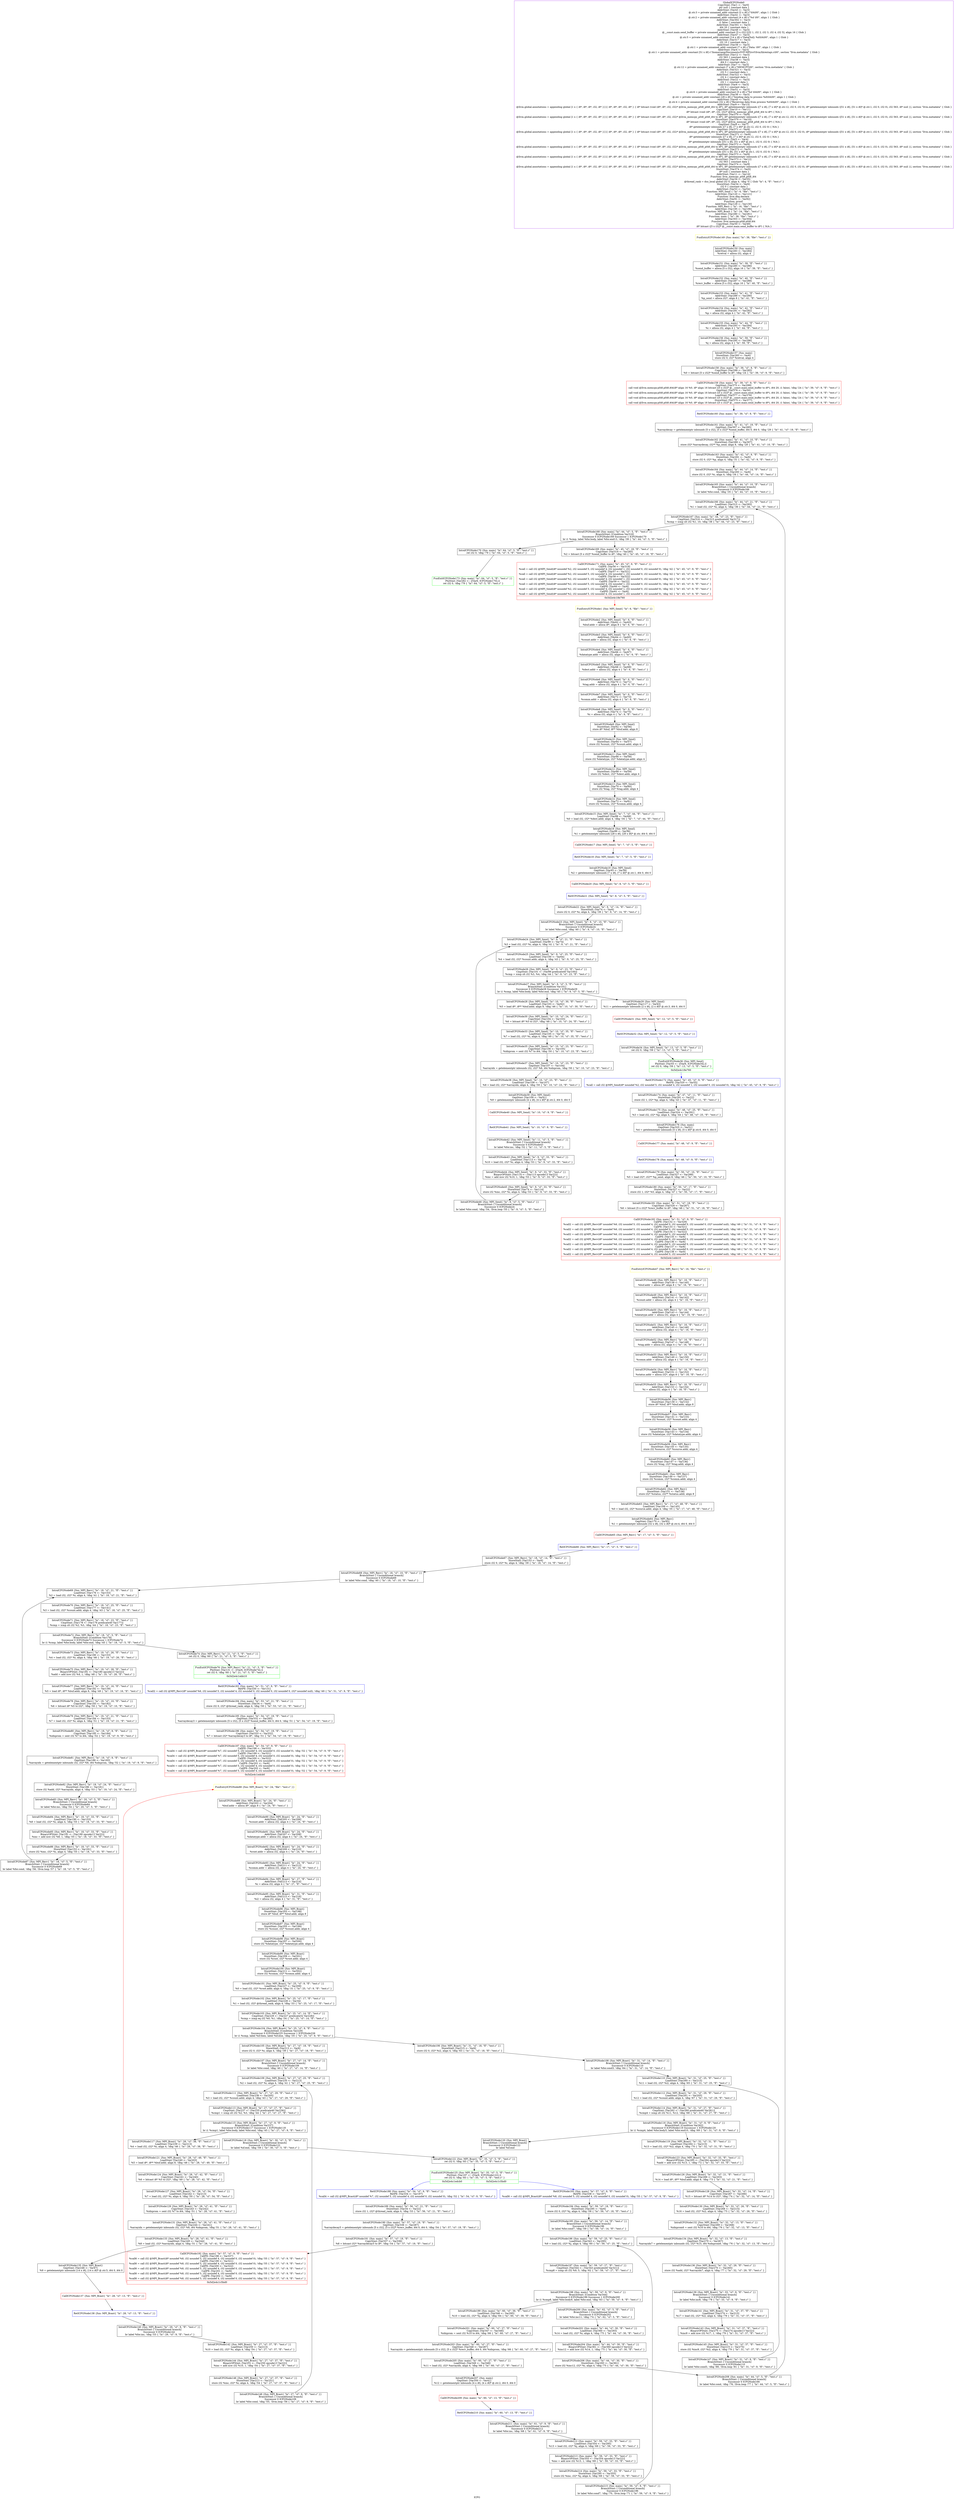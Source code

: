 digraph "ICFG" {
	label="ICFG";

	Node0x5d2e4c1ca280 [shape=record,color=purple,label="{GlobalICFGNode0\nCopyStmt: [Var1 \<-- Var0]  \n ptr null \{ constant data \}\nAddrStmt: [Var43 \<-- Var3]  \n @.str.3 = private unnamed_addr constant [2 x i8] c\"\\0A\\00\", align 1 \{ Glob  \}\nAddrStmt: [Var41 \<-- Var3]  \n @.str.2 = private unnamed_addr constant [4 x i8] c\"%d \\00\", align 1 \{ Glob  \}\nAddrStmt: [Var302 \<-- Var3]  \n i1 false \{ constant data \}\nAddrStmt: [Var301 \<-- Var3]  \n i64 20 \{ constant data \}\nAddrStmt: [Var49 \<-- Var3]  \n @__const.main.send_buffer = private unnamed_addr constant [5 x i32] [i32 1, i32 2, i32 3, i32 4, i32 5], align 16 \{ Glob  \}\nAddrStmt: [Var47 \<-- Var3]  \n @.str.5 = private unnamed_addr constant [14 x i8] c\"Data[%d]: %d\\0A\\00\", align 1 \{ Glob  \}\nAddrStmt: [Var317 \<-- Var3]  \n i32 10 \{ constant data \}\nAddrStmt: [Var39 \<-- Var3]  \n @.str.1 = private unnamed_addr constant [7 x i8] c\"Data: \\00\", align 1 \{ Glob  \}\nAddrStmt: [Var4 \<-- Var3]  \n @.str.1 = private unnamed_addr constant [51 x i8] c\"/home/cang/Documents/SVF-MPI/svf-llvm/lib/extapi.c\\00\", section \"llvm.metadata\" \{ Glob  \}\nAddrStmt: [Var12 \<-- Var3]  \n i32 563 \{ constant data \}\nAddrStmt: [Var38 \<-- Var3]  \n i64 0 \{ constant data \}\nAddrStmt: [Var7 \<-- Var3]  \n @.str.12 = private unnamed_addr constant [7 x i8] c\"MEMCPY\\00\", section \"llvm.metadata\" \{ Glob  \}\nAddrStmt: [Var321 \<-- Var3]  \n i32 5 \{ constant data \}\nAddrStmt: [Var322 \<-- Var3]  \n i32 4 \{ constant data \}\nAddrStmt: [Var22 \<-- Var3]  \n i32 1 \{ constant data \}\nAddrStmt: [Var6 \<-- Var3]  \n i32 0 \{ constant data \}\nAddrStmt: [Var51 \<-- Var3]  \n @.str.6 = private unnamed_addr constant [5 x i8] c\"%d \\0A\\00\", align 1 \{ Glob  \}\nAddrStmt: [Var36 \<-- Var3]  \n @.str = private unnamed_addr constant [28 x i8] c\"Sending data to process %d\\0A\\00\", align 1 \{ Glob  \}\nAddrStmt: [Var45 \<-- Var3]  \n @.str.4 = private unnamed_addr constant [32 x i8] c\"Receiving data from process %d\\0A\\00\", align 1 \{ Glob  \}\nAddrStmt: [Var9 \<-- Var13]  \n @llvm.global.annotations = appending global [1 x \{ i8*, i8*, i8*, i32, i8* \}] [\{ i8*, i8*, i8*, i32, i8* \} \{ i8* bitcast (void (i8*, i8*, i32, i32)* @llvm_memcpy_p0i8_p0i8_i64 to i8*), i8* getelementptr inbounds ([7 x i8], [7 x i8]* @.str.12, i32 0, i32 0), i8* getelementptr inbounds ([51 x i8], [51 x i8]* @.str.1, i32 0, i32 0), i32 563, i8* null \}], section \"llvm.metadata\" \{ Glob  \}\nCopyStmt: [Var10 \<-- Var11]  \n i8* bitcast (void (i8*, i8*, i32, i32)* @llvm_memcpy_p0i8_p0i8_i64 to i8*) \{ N/A \}\nGepStmt: [Var370 \<-- Var9]  \n @llvm.global.annotations = appending global [1 x \{ i8*, i8*, i8*, i32, i8* \}] [\{ i8*, i8*, i8*, i32, i8* \} \{ i8* bitcast (void (i8*, i8*, i32, i32)* @llvm_memcpy_p0i8_p0i8_i64 to i8*), i8* getelementptr inbounds ([7 x i8], [7 x i8]* @.str.12, i32 0, i32 0), i8* getelementptr inbounds ([51 x i8], [51 x i8]* @.str.1, i32 0, i32 0), i32 563, i8* null \}], section \"llvm.metadata\" \{ Glob  \}\nStoreStmt: [Var370 \<-- Var10]  \n i8* bitcast (void (i8*, i8*, i32, i32)* @llvm_memcpy_p0i8_p0i8_i64 to i8*) \{ N/A \}\nGepStmt: [Var8 \<-- Var7]  \n i8* getelementptr inbounds ([7 x i8], [7 x i8]* @.str.12, i32 0, i32 0) \{ N/A \}\nGepStmt: [Var371 \<-- Var9]  \n @llvm.global.annotations = appending global [1 x \{ i8*, i8*, i8*, i32, i8* \}] [\{ i8*, i8*, i8*, i32, i8* \} \{ i8* bitcast (void (i8*, i8*, i32, i32)* @llvm_memcpy_p0i8_p0i8_i64 to i8*), i8* getelementptr inbounds ([7 x i8], [7 x i8]* @.str.12, i32 0, i32 0), i8* getelementptr inbounds ([51 x i8], [51 x i8]* @.str.1, i32 0, i32 0), i32 563, i8* null \}], section \"llvm.metadata\" \{ Glob  \}\nStoreStmt: [Var371 \<-- Var8]  \n i8* getelementptr inbounds ([7 x i8], [7 x i8]* @.str.12, i32 0, i32 0) \{ N/A \}\nGepStmt: [Var5 \<-- Var4]  \n i8* getelementptr inbounds ([51 x i8], [51 x i8]* @.str.1, i32 0, i32 0) \{ N/A \}\nGepStmt: [Var372 \<-- Var9]  \n @llvm.global.annotations = appending global [1 x \{ i8*, i8*, i8*, i32, i8* \}] [\{ i8*, i8*, i8*, i32, i8* \} \{ i8* bitcast (void (i8*, i8*, i32, i32)* @llvm_memcpy_p0i8_p0i8_i64 to i8*), i8* getelementptr inbounds ([7 x i8], [7 x i8]* @.str.12, i32 0, i32 0), i8* getelementptr inbounds ([51 x i8], [51 x i8]* @.str.1, i32 0, i32 0), i32 563, i8* null \}], section \"llvm.metadata\" \{ Glob  \}\nStoreStmt: [Var372 \<-- Var5]  \n i8* getelementptr inbounds ([51 x i8], [51 x i8]* @.str.1, i32 0, i32 0) \{ N/A \}\nGepStmt: [Var373 \<-- Var9]  \n @llvm.global.annotations = appending global [1 x \{ i8*, i8*, i8*, i32, i8* \}] [\{ i8*, i8*, i8*, i32, i8* \} \{ i8* bitcast (void (i8*, i8*, i32, i32)* @llvm_memcpy_p0i8_p0i8_i64 to i8*), i8* getelementptr inbounds ([7 x i8], [7 x i8]* @.str.12, i32 0, i32 0), i8* getelementptr inbounds ([51 x i8], [51 x i8]* @.str.1, i32 0, i32 0), i32 563, i8* null \}], section \"llvm.metadata\" \{ Glob  \}\nStoreStmt: [Var373 \<-- Var12]  \n i32 563 \{ constant data \}\nGepStmt: [Var374 \<-- Var9]  \n @llvm.global.annotations = appending global [1 x \{ i8*, i8*, i8*, i32, i8* \}] [\{ i8*, i8*, i8*, i32, i8* \} \{ i8* bitcast (void (i8*, i8*, i32, i32)* @llvm_memcpy_p0i8_p0i8_i64 to i8*), i8* getelementptr inbounds ([7 x i8], [7 x i8]* @.str.12, i32 0, i32 0), i8* getelementptr inbounds ([51 x i8], [51 x i8]* @.str.1, i32 0, i32 0), i32 563, i8* null \}], section \"llvm.metadata\" \{ Glob  \}\nStoreStmt: [Var374 \<-- Var0]  \n i8* null \{ constant data \}\nAddrStmt: [Var11 \<-- Var14]  \nFunction: llvm_memcpy_p0i8_p0i8_i64 \nAddrStmt: [Var34 \<-- Var35]  \n @thread_rank = dso_local global i32 0, align 4, !dbg !0 \{ Glob \"ln\": 4, \"fl\": \"test.c\" \}\nStoreStmt: [Var34 \<-- Var6]  \n i32 0 \{ constant data \}\nAddrStmt: [Var53 \<-- Var54]  \nFunction: MPI_Send \{ \"ln\": 6, \"file\": \"test.c\" \}\nAddrStmt: [Var120 \<-- Var121]  \nFunction: llvm.dbg.declare \nAddrStmt: [Var91 \<-- Var92]  \nFunction: printf \nAddrStmt: [Var129 \<-- Var130]  \nFunction: MPI_Recv \{ \"ln\": 16, \"file\": \"test.c\" \}\nAddrStmt: [Var195 \<-- Var196]  \nFunction: MPI_Bcast \{ \"ln\": 24, \"file\": \"test.c\" \}\nAddrStmt: [Var280 \<-- Var281]  \nFunction: main \{ \"ln\": 38, \"file\": \"test.c\" \}\nAddrStmt: [Var303 \<-- Var304]  \nFunction: llvm.memcpy.p0i8.p0i8.i64 \nCopyStmt: [Var50 \<-- Var49]  \n i8* bitcast ([5 x i32]* @__const.main.send_buffer to i8*) \{ N/A \}}"];
	Node0x5d2e4c1ca280 -> Node0x5d2e4c1cf100[style=solid];
	Node0x5d2e4c1e7530 [shape=record,color=yellow,label="{FunEntryICFGNode1 \{fun: MPI_Send\{ \"ln\": 6, \"file\": \"test.c\" \}\}}"];
	Node0x5d2e4c1e7530 -> Node0x5d2e4c1e8c90[style=solid];
	Node0x5d2e4c1e8c90 [shape=record,color=black,label="{IntraICFGNode2 \{fun: MPI_Send\{ \"ln\": 6, \"fl\": \"test.c\" \}\}\nAddrStmt: [Var62 \<-- Var63]  \n   %buf.addr = alloca i8*, align 8 \{ \"ln\": 6, \"fl\": \"test.c\" \}}"];
	Node0x5d2e4c1e8c90 -> Node0x5d2e4c1ea0a0[style=solid];
	Node0x5d2e4c1ea0a0 [shape=record,color=black,label="{IntraICFGNode3 \{fun: MPI_Send\{ \"ln\": 6, \"fl\": \"test.c\" \}\}\nAddrStmt: [Var64 \<-- Var65]  \n   %count.addr = alloca i32, align 4 \{ \"ln\": 6, \"fl\": \"test.c\" \}}"];
	Node0x5d2e4c1ea0a0 -> Node0x5d2e4c1ea2f0[style=solid];
	Node0x5d2e4c1ea2f0 [shape=record,color=black,label="{IntraICFGNode4 \{fun: MPI_Send\{ \"ln\": 6, \"fl\": \"test.c\" \}\}\nAddrStmt: [Var66 \<-- Var67]  \n   %datatype.addr = alloca i32, align 4 \{ \"ln\": 6, \"fl\": \"test.c\" \}}"];
	Node0x5d2e4c1ea2f0 -> Node0x5d2e4c1ef930[style=solid];
	Node0x5d2e4c1ef930 [shape=record,color=black,label="{IntraICFGNode5 \{fun: MPI_Send\{ \"ln\": 6, \"fl\": \"test.c\" \}\}\nAddrStmt: [Var68 \<-- Var69]  \n   %dest.addr = alloca i32, align 4 \{ \"ln\": 6, \"fl\": \"test.c\" \}}"];
	Node0x5d2e4c1ef930 -> Node0x5d2e4c1efb90[style=solid];
	Node0x5d2e4c1efb90 [shape=record,color=black,label="{IntraICFGNode6 \{fun: MPI_Send\{ \"ln\": 6, \"fl\": \"test.c\" \}\}\nAddrStmt: [Var70 \<-- Var71]  \n   %tag.addr = alloca i32, align 4 \{ \"ln\": 6, \"fl\": \"test.c\" \}}"];
	Node0x5d2e4c1efb90 -> Node0x5d2e4c22e580[style=solid];
	Node0x5d2e4c22e580 [shape=record,color=black,label="{IntraICFGNode7 \{fun: MPI_Send\{ \"ln\": 6, \"fl\": \"test.c\" \}\}\nAddrStmt: [Var72 \<-- Var73]  \n   %comm.addr = alloca i32, align 4 \{ \"ln\": 6, \"fl\": \"test.c\" \}}"];
	Node0x5d2e4c22e580 -> Node0x5d2e4c22e810[style=solid];
	Node0x5d2e4c22e810 [shape=record,color=black,label="{IntraICFGNode8 \{fun: MPI_Send\{ \"ln\": 9, \"fl\": \"test.c\" \}\}\nAddrStmt: [Var74 \<-- Var75]  \n   %i = alloca i32, align 4 \{ \"ln\": 9, \"fl\": \"test.c\" \}}"];
	Node0x5d2e4c22e810 -> Node0x5d2e4c22bc20[style=solid];
	Node0x5d2e4c22bc20 [shape=record,color=black,label="{IntraICFGNode9 \{fun: MPI_Send\}\nStoreStmt: [Var62 \<-- Var56]  \n   store i8* %buf, i8** %buf.addr, align 8 }"];
	Node0x5d2e4c22bc20 -> Node0x5d2e4c22be70[style=solid];
	Node0x5d2e4c22be70 [shape=record,color=black,label="{IntraICFGNode10 \{fun: MPI_Send\}\nStoreStmt: [Var64 \<-- Var57]  \n   store i32 %count, i32* %count.addr, align 4 }"];
	Node0x5d2e4c22be70 -> Node0x5d2e4c1fe410[style=solid];
	Node0x5d2e4c1fe410 [shape=record,color=black,label="{IntraICFGNode11 \{fun: MPI_Send\}\nStoreStmt: [Var66 \<-- Var58]  \n   store i32 %datatype, i32* %datatype.addr, align 4 }"];
	Node0x5d2e4c1fe410 -> Node0x5d2e4c1fe6a0[style=solid];
	Node0x5d2e4c1fe6a0 [shape=record,color=black,label="{IntraICFGNode12 \{fun: MPI_Send\}\nStoreStmt: [Var68 \<-- Var59]  \n   store i32 %dest, i32* %dest.addr, align 4 }"];
	Node0x5d2e4c1fe6a0 -> Node0x5d2e4c1ea6f0[style=solid];
	Node0x5d2e4c1ea6f0 [shape=record,color=black,label="{IntraICFGNode13 \{fun: MPI_Send\}\nStoreStmt: [Var70 \<-- Var60]  \n   store i32 %tag, i32* %tag.addr, align 4 }"];
	Node0x5d2e4c1ea6f0 -> Node0x5d2e4c1ea980[style=solid];
	Node0x5d2e4c1ea980 [shape=record,color=black,label="{IntraICFGNode14 \{fun: MPI_Send\}\nStoreStmt: [Var72 \<-- Var61]  \n   store i32 %comm, i32* %comm.addr, align 4 }"];
	Node0x5d2e4c1ea980 -> Node0x5d2e4c1c04c0[style=solid];
	Node0x5d2e4c1c04c0 [shape=record,color=black,label="{IntraICFGNode15 \{fun: MPI_Send\{ \"ln\": 7, \"cl\": 44, \"fl\": \"test.c\" \}\}\nLoadStmt: [Var88 \<-- Var68]  \n   %0 = load i32, i32* %dest.addr, align 4, !dbg !34 \{ \"ln\": 7, \"cl\": 44, \"fl\": \"test.c\" \}}"];
	Node0x5d2e4c1c04c0 -> Node0x5d2e4c1c0750[style=solid];
	Node0x5d2e4c1c0750 [shape=record,color=black,label="{IntraICFGNode16 \{fun: MPI_Send\}\nGepStmt: [Var89 \<-- Var36]  \n   %1 = getelementptr inbounds [28 x i8], [28 x i8]* @.str, i64 0, i64 0 }"];
	Node0x5d2e4c1c0750 -> Node0x5d2e4c2012c0[style=solid];
	Node0x5d2e4c2012c0 [shape=record,color=red,label="{CallICFGNode17 \{fun: MPI_Send\{ \"ln\": 7, \"cl\": 5, \"fl\": \"test.c\" \}\}}"];
	Node0x5d2e4c2012c0 -> Node0x5d2e4c1fe9d0[style=solid];
	Node0x5d2e4c1fe9d0 [shape=record,color=blue,label="{RetICFGNode18 \{fun: MPI_Send\{ \"ln\": 7, \"cl\": 5, \"fl\": \"test.c\" \}\}}"];
	Node0x5d2e4c1fe9d0 -> Node0x5d2e4c1fece0[style=solid];
	Node0x5d2e4c1fece0 [shape=record,color=black,label="{IntraICFGNode19 \{fun: MPI_Send\}\nGepStmt: [Var93 \<-- Var39]  \n   %2 = getelementptr inbounds [7 x i8], [7 x i8]* @.str.1, i64 0, i64 0 }"];
	Node0x5d2e4c1fece0 -> Node0x5d2e4c1f9430[style=solid];
	Node0x5d2e4c1f9430 [shape=record,color=red,label="{CallICFGNode20 \{fun: MPI_Send\{ \"ln\": 8, \"cl\": 5, \"fl\": \"test.c\" \}\}}"];
	Node0x5d2e4c1f9430 -> Node0x5d2e4c2318f0[style=solid];
	Node0x5d2e4c2318f0 [shape=record,color=blue,label="{RetICFGNode21 \{fun: MPI_Send\{ \"ln\": 8, \"cl\": 5, \"fl\": \"test.c\" \}\}}"];
	Node0x5d2e4c2318f0 -> Node0x5d2e4c231be0[style=solid];
	Node0x5d2e4c231be0 [shape=record,color=black,label="{IntraICFGNode22 \{fun: MPI_Send\{ \"ln\": 9, \"cl\": 14, \"fl\": \"test.c\" \}\}\nStoreStmt: [Var74 \<-- Var6]  \n   store i32 0, i32* %i, align 4, !dbg !39 \{ \"ln\": 9, \"cl\": 14, \"fl\": \"test.c\" \}}"];
	Node0x5d2e4c231be0 -> Node0x5d2e4c1eae60[style=solid];
	Node0x5d2e4c1eae60 [shape=record,color=black,label="{IntraICFGNode23 \{fun: MPI_Send\{ \"ln\": 9, \"cl\": 10, \"fl\": \"test.c\" \}\}\nBranchStmt: [ Unconditional branch]\nSuccessor 0 ICFGNode24   \n   br label %for.cond, !dbg !40 \{ \"ln\": 9, \"cl\": 10, \"fl\": \"test.c\" \}}"];
	Node0x5d2e4c1eae60 -> Node0x5d2e4c1eb0f0[style=solid];
	Node0x5d2e4c1eb0f0 [shape=record,color=black,label="{IntraICFGNode24 \{fun: MPI_Send\{ \"ln\": 9, \"cl\": 21, \"fl\": \"test.c\" \}\}\nLoadStmt: [Var99 \<-- Var74]  \n   %3 = load i32, i32* %i, align 4, !dbg !41 \{ \"ln\": 9, \"cl\": 21, \"fl\": \"test.c\" \}}"];
	Node0x5d2e4c1eb0f0 -> Node0x5d2e4c21bed0[style=solid];
	Node0x5d2e4c21bed0 [shape=record,color=black,label="{IntraICFGNode25 \{fun: MPI_Send\{ \"ln\": 9, \"cl\": 25, \"fl\": \"test.c\" \}\}\nLoadStmt: [Var100 \<-- Var64]  \n   %4 = load i32, i32* %count.addr, align 4, !dbg !43 \{ \"ln\": 9, \"cl\": 25, \"fl\": \"test.c\" \}}"];
	Node0x5d2e4c21bed0 -> Node0x5d2e4c21c160[style=solid];
	Node0x5d2e4c21c160 [shape=record,color=black,label="{IntraICFGNode26 \{fun: MPI_Send\{ \"ln\": 9, \"cl\": 23, \"fl\": \"test.c\" \}\}\nCmpStmt: [Var101 \<-- (Var99 predicate40 Var100)]  \n   %cmp = icmp slt i32 %3, %4, !dbg !44 \{ \"ln\": 9, \"cl\": 23, \"fl\": \"test.c\" \}}"];
	Node0x5d2e4c21c160 -> Node0x5d2e4c1fdd60[style=solid];
	Node0x5d2e4c1fdd60 [shape=record,color=black,label="{IntraICFGNode27 \{fun: MPI_Send\{ \"ln\": 9, \"cl\": 5, \"fl\": \"test.c\" \}\}\nBranchStmt: [Condition Var101]\nSuccessor 0 ICFGNode28   Successor 1 ICFGNode29   \n   br i1 %cmp, label %for.body, label %for.end, !dbg !45 \{ \"ln\": 9, \"cl\": 5, \"fl\": \"test.c\" \}}"];
	Node0x5d2e4c1fdd60 -> Node0x5d2e4c1fe010[style=solid];
	Node0x5d2e4c1fdd60 -> Node0x5d2e4c1fb4d0[style=solid];
	Node0x5d2e4c1fe010 [shape=record,color=black,label="{IntraICFGNode28 \{fun: MPI_Send\{ \"ln\": 10, \"cl\": 30, \"fl\": \"test.c\" \}\}\nLoadStmt: [Var103 \<-- Var62]  \n   %5 = load i8*, i8** %buf.addr, align 8, !dbg !46 \{ \"ln\": 10, \"cl\": 30, \"fl\": \"test.c\" \}}"];
	Node0x5d2e4c1fe010 -> Node0x5d2e4c230b60[style=solid];
	Node0x5d2e4c1fb4d0 [shape=record,color=black,label="{IntraICFGNode29 \{fun: MPI_Send\}\nGepStmt: [Var117 \<-- Var43]  \n   %11 = getelementptr inbounds [2 x i8], [2 x i8]* @.str.3, i64 0, i64 0 }"];
	Node0x5d2e4c1fb4d0 -> Node0x5d2e4c1c7da0[style=solid];
	Node0x5d2e4c230b60 [shape=record,color=black,label="{IntraICFGNode30 \{fun: MPI_Send\{ \"ln\": 10, \"cl\": 24, \"fl\": \"test.c\" \}\}\nCopyStmt: [Var104 \<-- Var103]  \n   %6 = bitcast i8* %5 to i32*, !dbg !48 \{ \"ln\": 10, \"cl\": 24, \"fl\": \"test.c\" \}}"];
	Node0x5d2e4c230b60 -> Node0x5d2e4c231210[style=solid];
	Node0x5d2e4c1c7da0 [shape=record,color=red,label="{CallICFGNode31 \{fun: MPI_Send\{ \"ln\": 12, \"cl\": 5, \"fl\": \"test.c\" \}\}}"];
	Node0x5d2e4c1c7da0 -> Node0x5d2e4c230ed0[style=solid];
	Node0x5d2e4c230ed0 [shape=record,color=blue,label="{RetICFGNode32 \{fun: MPI_Send\{ \"ln\": 12, \"cl\": 5, \"fl\": \"test.c\" \}\}}"];
	Node0x5d2e4c230ed0 -> Node0x5d2e4c2314a0[style=solid];
	Node0x5d2e4c231210 [shape=record,color=black,label="{IntraICFGNode33 \{fun: MPI_Send\{ \"ln\": 10, \"cl\": 35, \"fl\": \"test.c\" \}\}\nLoadStmt: [Var105 \<-- Var74]  \n   %7 = load i32, i32* %i, align 4, !dbg !49 \{ \"ln\": 10, \"cl\": 35, \"fl\": \"test.c\" \}}"];
	Node0x5d2e4c231210 -> Node0x5d2e4c1de5f0[style=solid];
	Node0x5d2e4c2314a0 [shape=record,color=black,label="{IntraICFGNode34 \{fun: MPI_Send\{ \"ln\": 13, \"cl\": 5, \"fl\": \"test.c\" \}\}\n   ret i32 0, !dbg !59 \{ \"ln\": 13, \"cl\": 5, \"fl\": \"test.c\" \}}"];
	Node0x5d2e4c2314a0 -> Node0x5d2e4c1dea60[style=solid];
	Node0x5d2e4c1de5f0 [shape=record,color=black,label="{IntraICFGNode35 \{fun: MPI_Send\{ \"ln\": 10, \"cl\": 23, \"fl\": \"test.c\" \}\}\nCopyStmt: [Var106 \<-- Var105]  \n   %idxprom = sext i32 %7 to i64, !dbg !50 \{ \"ln\": 10, \"cl\": 23, \"fl\": \"test.c\" \}}"];
	Node0x5d2e4c1de5f0 -> Node0x5d2e4c207e10[style=solid];
	Node0x5d2e4c1dea60 [shape=record,color=green,label="{FunExitICFGNode36 \{fun: MPI_Send\}\nPhiStmt: [Var55 \<-- ([Var6, ICFGNode34],)]  \n   ret i32 0, !dbg !59 \{ \"ln\": 13, \"cl\": 5, \"fl\": \"test.c\" \}|{<s0>0x5d2e4c18e760}}"];
	Node0x5d2e4c1dea60:s0 -> Node0x5d2e4c1cffb0[style=solid,color=blue];
	Node0x5d2e4c207e10 [shape=record,color=black,label="{IntraICFGNode37 \{fun: MPI_Send\{ \"ln\": 10, \"cl\": 23, \"fl\": \"test.c\" \}\}\nGepStmt: [Var107 \<-- Var104]  \n   %arrayidx = getelementptr inbounds i32, i32* %6, i64 %idxprom, !dbg !50 \{ \"ln\": 10, \"cl\": 23, \"fl\": \"test.c\" \}}"];
	Node0x5d2e4c207e10 -> Node0x5d2e4c2080a0[style=solid];
	Node0x5d2e4c2080a0 [shape=record,color=black,label="{IntraICFGNode38 \{fun: MPI_Send\{ \"ln\": 10, \"cl\": 23, \"fl\": \"test.c\" \}\}\nLoadStmt: [Var108 \<-- Var107]  \n   %8 = load i32, i32* %arrayidx, align 4, !dbg !50 \{ \"ln\": 10, \"cl\": 23, \"fl\": \"test.c\" \}}"];
	Node0x5d2e4c2080a0 -> Node0x5d2e4c207a90[style=solid];
	Node0x5d2e4c207a90 [shape=record,color=black,label="{IntraICFGNode39 \{fun: MPI_Send\}\nGepStmt: [Var109 \<-- Var41]  \n   %9 = getelementptr inbounds [4 x i8], [4 x i8]* @.str.2, i64 0, i64 0 }"];
	Node0x5d2e4c207a90 -> Node0x5d2e4c189c40[style=solid];
	Node0x5d2e4c189c40 [shape=record,color=red,label="{CallICFGNode40 \{fun: MPI_Send\{ \"ln\": 10, \"cl\": 9, \"fl\": \"test.c\" \}\}}"];
	Node0x5d2e4c189c40 -> Node0x5d2e4c208270[style=solid];
	Node0x5d2e4c208270 [shape=record,color=blue,label="{RetICFGNode41 \{fun: MPI_Send\{ \"ln\": 10, \"cl\": 9, \"fl\": \"test.c\" \}\}}"];
	Node0x5d2e4c208270 -> Node0x5d2e4c205d00[style=solid];
	Node0x5d2e4c205d00 [shape=record,color=black,label="{IntraICFGNode42 \{fun: MPI_Send\{ \"ln\": 11, \"cl\": 5, \"fl\": \"test.c\" \}\}\nBranchStmt: [ Unconditional branch]\nSuccessor 0 ICFGNode43   \n   br label %for.inc, !dbg !52 \{ \"ln\": 11, \"cl\": 5, \"fl\": \"test.c\" \}}"];
	Node0x5d2e4c205d00 -> Node0x5d2e4c205f90[style=solid];
	Node0x5d2e4c205f90 [shape=record,color=black,label="{IntraICFGNode43 \{fun: MPI_Send\{ \"ln\": 9, \"cl\": 33, \"fl\": \"test.c\" \}\}\nLoadStmt: [Var113 \<-- Var74]  \n   %10 = load i32, i32* %i, align 4, !dbg !53 \{ \"ln\": 9, \"cl\": 33, \"fl\": \"test.c\" \}}"];
	Node0x5d2e4c205f90 -> Node0x5d2e4c205610[style=solid];
	Node0x5d2e4c205610 [shape=record,color=black,label="{IntraICFGNode44 \{fun: MPI_Send\{ \"ln\": 9, \"cl\": 33, \"fl\": \"test.c\" \}\}\nBinaryOPStmt: [Var114 \<-- (Var113 opcode13 Var22)]  \n   %inc = add nsw i32 %10, 1, !dbg !53 \{ \"ln\": 9, \"cl\": 33, \"fl\": \"test.c\" \}}"];
	Node0x5d2e4c205610 -> Node0x5d2e4c2058a0[style=solid];
	Node0x5d2e4c2058a0 [shape=record,color=black,label="{IntraICFGNode45 \{fun: MPI_Send\{ \"ln\": 9, \"cl\": 33, \"fl\": \"test.c\" \}\}\nStoreStmt: [Var74 \<-- Var114]  \n   store i32 %inc, i32* %i, align 4, !dbg !53 \{ \"ln\": 9, \"cl\": 33, \"fl\": \"test.c\" \}}"];
	Node0x5d2e4c2058a0 -> Node0x5d2e4c2030f0[style=solid];
	Node0x5d2e4c2030f0 [shape=record,color=black,label="{IntraICFGNode46 \{fun: MPI_Send\{ \"ln\": 9, \"cl\": 5, \"fl\": \"test.c\" \}\}\nBranchStmt: [ Unconditional branch]\nSuccessor 0 ICFGNode24   \n   br label %for.cond, !dbg !54, !llvm.loop !55 \{ \"ln\": 9, \"cl\": 5, \"fl\": \"test.c\" \}}"];
	Node0x5d2e4c2030f0 -> Node0x5d2e4c1eb0f0[style=solid];
	Node0x5d2e4c203440 [shape=record,color=yellow,label="{FunEntryICFGNode47 \{fun: MPI_Recv\{ \"ln\": 16, \"file\": \"test.c\" \}\}}"];
	Node0x5d2e4c203440 -> Node0x5d2e4c1f3fd0[style=solid];
	Node0x5d2e4c1f3fd0 [shape=record,color=black,label="{IntraICFGNode48 \{fun: MPI_Recv\{ \"ln\": 16, \"fl\": \"test.c\" \}\}\nAddrStmt: [Var139 \<-- Var140]  \n   %buf.addr = alloca i8*, align 8 \{ \"ln\": 16, \"fl\": \"test.c\" \}}"];
	Node0x5d2e4c1f3fd0 -> Node0x5d2e4c1f4220[style=solid];
	Node0x5d2e4c1f4220 [shape=record,color=black,label="{IntraICFGNode49 \{fun: MPI_Recv\{ \"ln\": 16, \"fl\": \"test.c\" \}\}\nAddrStmt: [Var141 \<-- Var142]  \n   %count.addr = alloca i32, align 4 \{ \"ln\": 16, \"fl\": \"test.c\" \}}"];
	Node0x5d2e4c1f4220 -> Node0x5d2e4c1f4470[style=solid];
	Node0x5d2e4c1f4470 [shape=record,color=black,label="{IntraICFGNode50 \{fun: MPI_Recv\{ \"ln\": 16, \"fl\": \"test.c\" \}\}\nAddrStmt: [Var143 \<-- Var144]  \n   %datatype.addr = alloca i32, align 4 \{ \"ln\": 16, \"fl\": \"test.c\" \}}"];
	Node0x5d2e4c1f4470 -> Node0x5d2e4c204ac0[style=solid];
	Node0x5d2e4c204ac0 [shape=record,color=black,label="{IntraICFGNode51 \{fun: MPI_Recv\{ \"ln\": 16, \"fl\": \"test.c\" \}\}\nAddrStmt: [Var145 \<-- Var146]  \n   %source.addr = alloca i32, align 4 \{ \"ln\": 16, \"fl\": \"test.c\" \}}"];
	Node0x5d2e4c204ac0 -> Node0x5d2e4c204d10[style=solid];
	Node0x5d2e4c204d10 [shape=record,color=black,label="{IntraICFGNode52 \{fun: MPI_Recv\{ \"ln\": 16, \"fl\": \"test.c\" \}\}\nAddrStmt: [Var147 \<-- Var148]  \n   %tag.addr = alloca i32, align 4 \{ \"ln\": 16, \"fl\": \"test.c\" \}}"];
	Node0x5d2e4c204d10 -> Node0x5d2e4c204f60[style=solid];
	Node0x5d2e4c204f60 [shape=record,color=black,label="{IntraICFGNode53 \{fun: MPI_Recv\{ \"ln\": 16, \"fl\": \"test.c\" \}\}\nAddrStmt: [Var149 \<-- Var150]  \n   %comm.addr = alloca i32, align 4 \{ \"ln\": 16, \"fl\": \"test.c\" \}}"];
	Node0x5d2e4c204f60 -> Node0x5d2e4c1e9290[style=solid];
	Node0x5d2e4c1e9290 [shape=record,color=black,label="{IntraICFGNode54 \{fun: MPI_Recv\{ \"ln\": 16, \"fl\": \"test.c\" \}\}\nAddrStmt: [Var151 \<-- Var152]  \n   %status.addr = alloca i32*, align 8 \{ \"ln\": 16, \"fl\": \"test.c\" \}}"];
	Node0x5d2e4c1e9290 -> Node0x5d2e4c1e94e0[style=solid];
	Node0x5d2e4c1e94e0 [shape=record,color=black,label="{IntraICFGNode55 \{fun: MPI_Recv\{ \"ln\": 18, \"fl\": \"test.c\" \}\}\nAddrStmt: [Var153 \<-- Var154]  \n   %i = alloca i32, align 4 \{ \"ln\": 18, \"fl\": \"test.c\" \}}"];
	Node0x5d2e4c1e94e0 -> Node0x5d2e4c2021d0[style=solid];
	Node0x5d2e4c2021d0 [shape=record,color=black,label="{IntraICFGNode56 \{fun: MPI_Recv\}\nStoreStmt: [Var139 \<-- Var132]  \n   store i8* %buf, i8** %buf.addr, align 8 }"];
	Node0x5d2e4c2021d0 -> Node0x5d2e4c202420[style=solid];
	Node0x5d2e4c202420 [shape=record,color=black,label="{IntraICFGNode57 \{fun: MPI_Recv\}\nStoreStmt: [Var141 \<-- Var133]  \n   store i32 %count, i32* %count.addr, align 4 }"];
	Node0x5d2e4c202420 -> Node0x5d2e4c202670[style=solid];
	Node0x5d2e4c202670 [shape=record,color=black,label="{IntraICFGNode58 \{fun: MPI_Recv\}\nStoreStmt: [Var143 \<-- Var134]  \n   store i32 %datatype, i32* %datatype.addr, align 4 }"];
	Node0x5d2e4c202670 -> Node0x5d2e4c203f60[style=solid];
	Node0x5d2e4c203f60 [shape=record,color=black,label="{IntraICFGNode59 \{fun: MPI_Recv\}\nStoreStmt: [Var145 \<-- Var135]  \n   store i32 %source, i32* %source.addr, align 4 }"];
	Node0x5d2e4c203f60 -> Node0x5d2e4c2041b0[style=solid];
	Node0x5d2e4c2041b0 [shape=record,color=black,label="{IntraICFGNode60 \{fun: MPI_Recv\}\nStoreStmt: [Var147 \<-- Var136]  \n   store i32 %tag, i32* %tag.addr, align 4 }"];
	Node0x5d2e4c2041b0 -> Node0x5d2e4c221950[style=solid];
	Node0x5d2e4c221950 [shape=record,color=black,label="{IntraICFGNode61 \{fun: MPI_Recv\}\nStoreStmt: [Var149 \<-- Var137]  \n   store i32 %comm, i32* %comm.addr, align 4 }"];
	Node0x5d2e4c221950 -> Node0x5d2e4c221ba0[style=solid];
	Node0x5d2e4c221ba0 [shape=record,color=black,label="{IntraICFGNode62 \{fun: MPI_Recv\}\nStoreStmt: [Var151 \<-- Var138]  \n   store i32* %status, i32** %status.addr, align 8 }"];
	Node0x5d2e4c221ba0 -> Node0x5d2e4c221df0[style=solid];
	Node0x5d2e4c221df0 [shape=record,color=black,label="{IntraICFGNode63 \{fun: MPI_Recv\{ \"ln\": 17, \"cl\": 48, \"fl\": \"test.c\" \}\}\nLoadStmt: [Var169 \<-- Var145]  \n   %0 = load i32, i32* %source.addr, align 4, !dbg !35 \{ \"ln\": 17, \"cl\": 48, \"fl\": \"test.c\" \}}"];
	Node0x5d2e4c221df0 -> Node0x5d2e4c1ee030[style=solid];
	Node0x5d2e4c1ee030 [shape=record,color=black,label="{IntraICFGNode64 \{fun: MPI_Recv\}\nGepStmt: [Var170 \<-- Var45]  \n   %1 = getelementptr inbounds [32 x i8], [32 x i8]* @.str.4, i64 0, i64 0 }"];
	Node0x5d2e4c1ee030 -> Node0x5d2e4c227680[style=solid];
	Node0x5d2e4c227680 [shape=record,color=red,label="{CallICFGNode65 \{fun: MPI_Recv\{ \"ln\": 17, \"cl\": 5, \"fl\": \"test.c\" \}\}}"];
	Node0x5d2e4c227680 -> Node0x5d2e4c1ee360[style=solid];
	Node0x5d2e4c1ee360 [shape=record,color=blue,label="{RetICFGNode66 \{fun: MPI_Recv\{ \"ln\": 17, \"cl\": 5, \"fl\": \"test.c\" \}\}}"];
	Node0x5d2e4c1ee360 -> Node0x5d2e4c202bb0[style=solid];
	Node0x5d2e4c202bb0 [shape=record,color=black,label="{IntraICFGNode67 \{fun: MPI_Recv\{ \"ln\": 18, \"cl\": 14, \"fl\": \"test.c\" \}\}\nStoreStmt: [Var153 \<-- Var6]  \n   store i32 0, i32* %i, align 4, !dbg !39 \{ \"ln\": 18, \"cl\": 14, \"fl\": \"test.c\" \}}"];
	Node0x5d2e4c202bb0 -> Node0x5d2e4c202e00[style=solid];
	Node0x5d2e4c202e00 [shape=record,color=black,label="{IntraICFGNode68 \{fun: MPI_Recv\{ \"ln\": 18, \"cl\": 10, \"fl\": \"test.c\" \}\}\nBranchStmt: [ Unconditional branch]\nSuccessor 0 ICFGNode69   \n   br label %for.cond, !dbg !40 \{ \"ln\": 18, \"cl\": 10, \"fl\": \"test.c\" \}}"];
	Node0x5d2e4c202e00 -> Node0x5d2e4c1924c0[style=solid];
	Node0x5d2e4c1924c0 [shape=record,color=black,label="{IntraICFGNode69 \{fun: MPI_Recv\{ \"ln\": 18, \"cl\": 21, \"fl\": \"test.c\" \}\}\nLoadStmt: [Var176 \<-- Var153]  \n   %2 = load i32, i32* %i, align 4, !dbg !41 \{ \"ln\": 18, \"cl\": 21, \"fl\": \"test.c\" \}}"];
	Node0x5d2e4c1924c0 -> Node0x5d2e4c192750[style=solid];
	Node0x5d2e4c192750 [shape=record,color=black,label="{IntraICFGNode70 \{fun: MPI_Recv\{ \"ln\": 18, \"cl\": 25, \"fl\": \"test.c\" \}\}\nLoadStmt: [Var177 \<-- Var141]  \n   %3 = load i32, i32* %count.addr, align 4, !dbg !43 \{ \"ln\": 18, \"cl\": 25, \"fl\": \"test.c\" \}}"];
	Node0x5d2e4c192750 -> Node0x5d2e4c1929e0[style=solid];
	Node0x5d2e4c1929e0 [shape=record,color=black,label="{IntraICFGNode71 \{fun: MPI_Recv\{ \"ln\": 18, \"cl\": 23, \"fl\": \"test.c\" \}\}\nCmpStmt: [Var178 \<-- (Var176 predicate40 Var177)]  \n   %cmp = icmp slt i32 %2, %3, !dbg !44 \{ \"ln\": 18, \"cl\": 23, \"fl\": \"test.c\" \}}"];
	Node0x5d2e4c1929e0 -> Node0x5d2e4c1e7c70[style=solid];
	Node0x5d2e4c1e7c70 [shape=record,color=black,label="{IntraICFGNode72 \{fun: MPI_Recv\{ \"ln\": 18, \"cl\": 5, \"fl\": \"test.c\" \}\}\nBranchStmt: [Condition Var178]\nSuccessor 0 ICFGNode73   Successor 1 ICFGNode74   \n   br i1 %cmp, label %for.body, label %for.end, !dbg !45 \{ \"ln\": 18, \"cl\": 5, \"fl\": \"test.c\" \}}"];
	Node0x5d2e4c1e7c70 -> Node0x5d2e4c1e7f20[style=solid];
	Node0x5d2e4c1e7c70 -> Node0x5d2e4c1e1430[style=solid];
	Node0x5d2e4c1e7f20 [shape=record,color=black,label="{IntraICFGNode73 \{fun: MPI_Recv\{ \"ln\": 19, \"cl\": 26, \"fl\": \"test.c\" \}\}\nLoadStmt: [Var180 \<-- Var153]  \n   %4 = load i32, i32* %i, align 4, !dbg !46 \{ \"ln\": 19, \"cl\": 26, \"fl\": \"test.c\" \}}"];
	Node0x5d2e4c1e7f20 -> Node0x5d2e4c1c1b00[style=solid];
	Node0x5d2e4c1e1430 [shape=record,color=black,label="{IntraICFGNode74 \{fun: MPI_Recv\{ \"ln\": 21, \"cl\": 5, \"fl\": \"test.c\" \}\}\n   ret i32 0, !dbg !60 \{ \"ln\": 21, \"cl\": 5, \"fl\": \"test.c\" \}}"];
	Node0x5d2e4c1e1430 -> Node0x5d2e4c1c1d90[style=solid];
	Node0x5d2e4c1c1b00 [shape=record,color=black,label="{IntraICFGNode75 \{fun: MPI_Recv\{ \"ln\": 19, \"cl\": 28, \"fl\": \"test.c\" \}\}\nBinaryOPStmt: [Var181 \<-- (Var180 opcode13 Var22)]  \n   %add = add nsw i32 %4, 1, !dbg !48 \{ \"ln\": 19, \"cl\": 28, \"fl\": \"test.c\" \}}"];
	Node0x5d2e4c1c1b00 -> Node0x5d2e4c1c2000[style=solid];
	Node0x5d2e4c1c1d90 [shape=record,color=green,label="{FunExitICFGNode76 \{fun: MPI_Recv\{ \"ln\": 21, \"cl\": 5, \"fl\": \"test.c\" \}\}\nPhiStmt: [Var131 \<-- ([Var6, ICFGNode74],)]  \n   ret i32 0, !dbg !60 \{ \"ln\": 21, \"cl\": 5, \"fl\": \"test.c\" \}|{<s0>0x5d2e4c1ebb10}}"];
	Node0x5d2e4c1c1d90:s0 -> Node0x5d2e4c1bb940[style=solid,color=blue];
	Node0x5d2e4c1c2000 [shape=record,color=black,label="{IntraICFGNode77 \{fun: MPI_Recv\{ \"ln\": 19, \"cl\": 16, \"fl\": \"test.c\" \}\}\nLoadStmt: [Var182 \<-- Var139]  \n   %5 = load i8*, i8** %buf.addr, align 8, !dbg !49 \{ \"ln\": 19, \"cl\": 16, \"fl\": \"test.c\" \}}"];
	Node0x5d2e4c1c2000 -> Node0x5d2e4c1dc530[style=solid];
	Node0x5d2e4c1dc530 [shape=record,color=black,label="{IntraICFGNode78 \{fun: MPI_Recv\{ \"ln\": 19, \"cl\": 10, \"fl\": \"test.c\" \}\}\nCopyStmt: [Var183 \<-- Var182]  \n   %6 = bitcast i8* %5 to i32*, !dbg !50 \{ \"ln\": 19, \"cl\": 10, \"fl\": \"test.c\" \}}"];
	Node0x5d2e4c1dc530 -> Node0x5d2e4c1dc7c0[style=solid];
	Node0x5d2e4c1dc7c0 [shape=record,color=black,label="{IntraICFGNode79 \{fun: MPI_Recv\{ \"ln\": 19, \"cl\": 21, \"fl\": \"test.c\" \}\}\nLoadStmt: [Var184 \<-- Var153]  \n   %7 = load i32, i32* %i, align 4, !dbg !51 \{ \"ln\": 19, \"cl\": 21, \"fl\": \"test.c\" \}}"];
	Node0x5d2e4c1dc7c0 -> Node0x5d2e4c231ec0[style=solid];
	Node0x5d2e4c231ec0 [shape=record,color=black,label="{IntraICFGNode80 \{fun: MPI_Recv\{ \"ln\": 19, \"cl\": 9, \"fl\": \"test.c\" \}\}\nCopyStmt: [Var185 \<-- Var184]  \n   %idxprom = sext i32 %7 to i64, !dbg !52 \{ \"ln\": 19, \"cl\": 9, \"fl\": \"test.c\" \}}"];
	Node0x5d2e4c231ec0 -> Node0x5d2e4c232150[style=solid];
	Node0x5d2e4c232150 [shape=record,color=black,label="{IntraICFGNode81 \{fun: MPI_Recv\{ \"ln\": 19, \"cl\": 9, \"fl\": \"test.c\" \}\}\nGepStmt: [Var186 \<-- Var183]  \n   %arrayidx = getelementptr inbounds i32, i32* %6, i64 %idxprom, !dbg !52 \{ \"ln\": 19, \"cl\": 9, \"fl\": \"test.c\" \}}"];
	Node0x5d2e4c232150 -> Node0x5d2e4c2323e0[style=solid];
	Node0x5d2e4c2323e0 [shape=record,color=black,label="{IntraICFGNode82 \{fun: MPI_Recv\{ \"ln\": 19, \"cl\": 24, \"fl\": \"test.c\" \}\}\nStoreStmt: [Var186 \<-- Var181]  \n   store i32 %add, i32* %arrayidx, align 4, !dbg !53 \{ \"ln\": 19, \"cl\": 24, \"fl\": \"test.c\" \}}"];
	Node0x5d2e4c2323e0 -> Node0x5d2e4c2005c0[style=solid];
	Node0x5d2e4c2005c0 [shape=record,color=black,label="{IntraICFGNode83 \{fun: MPI_Recv\{ \"ln\": 20, \"cl\": 5, \"fl\": \"test.c\" \}\}\nBranchStmt: [ Unconditional branch]\nSuccessor 0 ICFGNode84   \n   br label %for.inc, !dbg !54 \{ \"ln\": 20, \"cl\": 5, \"fl\": \"test.c\" \}}"];
	Node0x5d2e4c2005c0 -> Node0x5d2e4c200850[style=solid];
	Node0x5d2e4c200850 [shape=record,color=black,label="{IntraICFGNode84 \{fun: MPI_Recv\{ \"ln\": 18, \"cl\": 33, \"fl\": \"test.c\" \}\}\nLoadStmt: [Var190 \<-- Var153]  \n   %8 = load i32, i32* %i, align 4, !dbg !55 \{ \"ln\": 18, \"cl\": 33, \"fl\": \"test.c\" \}}"];
	Node0x5d2e4c200850 -> Node0x5d2e4c1c32b0[style=solid];
	Node0x5d2e4c1c32b0 [shape=record,color=black,label="{IntraICFGNode85 \{fun: MPI_Recv\{ \"ln\": 18, \"cl\": 33, \"fl\": \"test.c\" \}\}\nBinaryOPStmt: [Var191 \<-- (Var190 opcode13 Var22)]  \n   %inc = add nsw i32 %8, 1, !dbg !55 \{ \"ln\": 18, \"cl\": 33, \"fl\": \"test.c\" \}}"];
	Node0x5d2e4c1c32b0 -> Node0x5d2e4c1c3540[style=solid];
	Node0x5d2e4c1c3540 [shape=record,color=black,label="{IntraICFGNode86 \{fun: MPI_Recv\{ \"ln\": 18, \"cl\": 33, \"fl\": \"test.c\" \}\}\nStoreStmt: [Var153 \<-- Var191]  \n   store i32 %inc, i32* %i, align 4, !dbg !55 \{ \"ln\": 18, \"cl\": 33, \"fl\": \"test.c\" \}}"];
	Node0x5d2e4c1c3540 -> Node0x5d2e4c1c37d0[style=solid];
	Node0x5d2e4c1c37d0 [shape=record,color=black,label="{IntraICFGNode87 \{fun: MPI_Recv\{ \"ln\": 18, \"cl\": 5, \"fl\": \"test.c\" \}\}\nBranchStmt: [ Unconditional branch]\nSuccessor 0 ICFGNode69   \n   br label %for.cond, !dbg !56, !llvm.loop !57 \{ \"ln\": 18, \"cl\": 5, \"fl\": \"test.c\" \}}"];
	Node0x5d2e4c1c37d0 -> Node0x5d2e4c1924c0[style=solid];
	Node0x5d2e4c220880 [shape=record,color=yellow,label="{FunEntryICFGNode88 \{fun: MPI_Bcast\{ \"ln\": 24, \"file\": \"test.c\" \}\}}"];
	Node0x5d2e4c220880 -> Node0x5d2e4c220a40[style=solid];
	Node0x5d2e4c220a40 [shape=record,color=black,label="{IntraICFGNode89 \{fun: MPI_Bcast\{ \"ln\": 24, \"fl\": \"test.c\" \}\}\nAddrStmt: [Var203 \<-- Var204]  \n   %buf.addr = alloca i8*, align 8 \{ \"ln\": 24, \"fl\": \"test.c\" \}}"];
	Node0x5d2e4c220a40 -> Node0x5d2e4c1f6270[style=solid];
	Node0x5d2e4c1f6270 [shape=record,color=black,label="{IntraICFGNode90 \{fun: MPI_Bcast\{ \"ln\": 24, \"fl\": \"test.c\" \}\}\nAddrStmt: [Var205 \<-- Var206]  \n   %count.addr = alloca i32, align 4 \{ \"ln\": 24, \"fl\": \"test.c\" \}}"];
	Node0x5d2e4c1f6270 -> Node0x5d2e4c1f64c0[style=solid];
	Node0x5d2e4c1f64c0 [shape=record,color=black,label="{IntraICFGNode91 \{fun: MPI_Bcast\{ \"ln\": 24, \"fl\": \"test.c\" \}\}\nAddrStmt: [Var207 \<-- Var208]  \n   %datatype.addr = alloca i32, align 4 \{ \"ln\": 24, \"fl\": \"test.c\" \}}"];
	Node0x5d2e4c1f64c0 -> Node0x5d2e4c1f6710[style=solid];
	Node0x5d2e4c1f6710 [shape=record,color=black,label="{IntraICFGNode92 \{fun: MPI_Bcast\{ \"ln\": 24, \"fl\": \"test.c\" \}\}\nAddrStmt: [Var209 \<-- Var210]  \n   %root.addr = alloca i32, align 4 \{ \"ln\": 24, \"fl\": \"test.c\" \}}"];
	Node0x5d2e4c1f6710 -> Node0x5d2e4c21cd90[style=solid];
	Node0x5d2e4c21cd90 [shape=record,color=black,label="{IntraICFGNode93 \{fun: MPI_Bcast\{ \"ln\": 24, \"fl\": \"test.c\" \}\}\nAddrStmt: [Var211 \<-- Var212]  \n   %comm.addr = alloca i32, align 4 \{ \"ln\": 24, \"fl\": \"test.c\" \}}"];
	Node0x5d2e4c21cd90 -> Node0x5d2e4c21cfa0[style=solid];
	Node0x5d2e4c21cfa0 [shape=record,color=black,label="{IntraICFGNode94 \{fun: MPI_Bcast\{ \"ln\": 27, \"fl\": \"test.c\" \}\}\nAddrStmt: [Var213 \<-- Var214]  \n   %i = alloca i32, align 4 \{ \"ln\": 27, \"fl\": \"test.c\" \}}"];
	Node0x5d2e4c21cfa0 -> Node0x5d2e4c21d1f0[style=solid];
	Node0x5d2e4c21d1f0 [shape=record,color=black,label="{IntraICFGNode95 \{fun: MPI_Bcast\{ \"ln\": 31, \"fl\": \"test.c\" \}\}\nAddrStmt: [Var215 \<-- Var216]  \n   %i2 = alloca i32, align 4 \{ \"ln\": 31, \"fl\": \"test.c\" \}}"];
	Node0x5d2e4c21d1f0 -> Node0x5d2e4c2265b0[style=solid];
	Node0x5d2e4c2265b0 [shape=record,color=black,label="{IntraICFGNode96 \{fun: MPI_Bcast\}\nStoreStmt: [Var203 \<-- Var198]  \n   store i8* %buf, i8** %buf.addr, align 8 }"];
	Node0x5d2e4c2265b0 -> Node0x5d2e4c226800[style=solid];
	Node0x5d2e4c226800 [shape=record,color=black,label="{IntraICFGNode97 \{fun: MPI_Bcast\}\nStoreStmt: [Var205 \<-- Var199]  \n   store i32 %count, i32* %count.addr, align 4 }"];
	Node0x5d2e4c226800 -> Node0x5d2e4c226a50[style=solid];
	Node0x5d2e4c226a50 [shape=record,color=black,label="{IntraICFGNode98 \{fun: MPI_Bcast\}\nStoreStmt: [Var207 \<-- Var200]  \n   store i32 %datatype, i32* %datatype.addr, align 4 }"];
	Node0x5d2e4c226a50 -> Node0x5d2e4c22f5a0[style=solid];
	Node0x5d2e4c22f5a0 [shape=record,color=black,label="{IntraICFGNode99 \{fun: MPI_Bcast\}\nStoreStmt: [Var209 \<-- Var201]  \n   store i32 %root, i32* %root.addr, align 4 }"];
	Node0x5d2e4c22f5a0 -> Node0x5d2e4c22f7f0[style=solid];
	Node0x5d2e4c22f7f0 [shape=record,color=black,label="{IntraICFGNode100 \{fun: MPI_Bcast\}\nStoreStmt: [Var211 \<-- Var202]  \n   store i32 %comm, i32* %comm.addr, align 4 }"];
	Node0x5d2e4c22f7f0 -> Node0x5d2e4c22fa40[style=solid];
	Node0x5d2e4c22fa40 [shape=record,color=black,label="{IntraICFGNode101 \{fun: MPI_Bcast\{ \"ln\": 25, \"cl\": 9, \"fl\": \"test.c\" \}\}\nLoadStmt: [Var227 \<-- Var209]  \n   %0 = load i32, i32* %root.addr, align 4, !dbg !31 \{ \"ln\": 25, \"cl\": 9, \"fl\": \"test.c\" \}}"];
	Node0x5d2e4c22fa40 -> Node0x5d2e4c21ef60[style=solid];
	Node0x5d2e4c21ef60 [shape=record,color=black,label="{IntraICFGNode102 \{fun: MPI_Bcast\{ \"ln\": 25, \"cl\": 17, \"fl\": \"test.c\" \}\}\nLoadStmt: [Var228 \<-- Var34]  \n   %1 = load i32, i32* @thread_rank, align 4, !dbg !33 \{ \"ln\": 25, \"cl\": 17, \"fl\": \"test.c\" \}}"];
	Node0x5d2e4c21ef60 -> Node0x5d2e4c21f1b0[style=solid];
	Node0x5d2e4c21f1b0 [shape=record,color=black,label="{IntraICFGNode103 \{fun: MPI_Bcast\{ \"ln\": 25, \"cl\": 14, \"fl\": \"test.c\" \}\}\nCmpStmt: [Var229 \<-- (Var227 predicate32 Var228)]  \n   %cmp = icmp eq i32 %0, %1, !dbg !34 \{ \"ln\": 25, \"cl\": 14, \"fl\": \"test.c\" \}}"];
	Node0x5d2e4c21f1b0 -> Node0x5d2e4c21f400[style=solid];
	Node0x5d2e4c21f400 [shape=record,color=black,label="{IntraICFGNode104 \{fun: MPI_Bcast\{ \"ln\": 25, \"cl\": 9, \"fl\": \"test.c\" \}\}\nBranchStmt: [Condition Var229]\nSuccessor 0 ICFGNode225   Successor 1 ICFGNode226   \n   br i1 %cmp, label %if.then, label %if.else, !dbg !35 \{ \"ln\": 25, \"cl\": 9, \"fl\": \"test.c\" \}}"];
	Node0x5d2e4c21f400 -> Node0x5d2e4c2014b0[style=solid];
	Node0x5d2e4c21f400 -> Node0x5d2e4c2016c0[style=solid];
	Node0x5d2e4c2014b0 [shape=record,color=black,label="{IntraICFGNode105 \{fun: MPI_Bcast\{ \"ln\": 27, \"cl\": 18, \"fl\": \"test.c\" \}\}\nStoreStmt: [Var213 \<-- Var6]  \n   store i32 0, i32* %i, align 4, !dbg !39 \{ \"ln\": 27, \"cl\": 18, \"fl\": \"test.c\" \}}"];
	Node0x5d2e4c2014b0 -> Node0x5d2e4c201910[style=solid];
	Node0x5d2e4c2016c0 [shape=record,color=black,label="{IntraICFGNode106 \{fun: MPI_Bcast\{ \"ln\": 31, \"cl\": 18, \"fl\": \"test.c\" \}\}\nStoreStmt: [Var215 \<-- Var6]  \n   store i32 0, i32* %i2, align 4, !dbg !63 \{ \"ln\": 31, \"cl\": 18, \"fl\": \"test.c\" \}}"];
	Node0x5d2e4c2016c0 -> Node0x5d2e4c201b60[style=solid];
	Node0x5d2e4c201910 [shape=record,color=black,label="{IntraICFGNode107 \{fun: MPI_Bcast\{ \"ln\": 27, \"cl\": 14, \"fl\": \"test.c\" \}\}\nBranchStmt: [ Unconditional branch]\nSuccessor 0 ICFGNode109   \n   br label %for.cond, !dbg !40 \{ \"ln\": 27, \"cl\": 14, \"fl\": \"test.c\" \}}"];
	Node0x5d2e4c201910 -> Node0x5d2e4c1e1980[style=solid];
	Node0x5d2e4c201b60 [shape=record,color=black,label="{IntraICFGNode108 \{fun: MPI_Bcast\{ \"ln\": 31, \"cl\": 14, \"fl\": \"test.c\" \}\}\nBranchStmt: [ Unconditional branch]\nSuccessor 0 ICFGNode110   \n   br label %for.cond3, !dbg !64 \{ \"ln\": 31, \"cl\": 14, \"fl\": \"test.c\" \}}"];
	Node0x5d2e4c201b60 -> Node0x5d2e4c1e1c10[style=solid];
	Node0x5d2e4c1e1980 [shape=record,color=black,label="{IntraICFGNode109 \{fun: MPI_Bcast\{ \"ln\": 27, \"cl\": 25, \"fl\": \"test.c\" \}\}\nLoadStmt: [Var235 \<-- Var213]  \n   %2 = load i32, i32* %i, align 4, !dbg !41 \{ \"ln\": 27, \"cl\": 25, \"fl\": \"test.c\" \}}"];
	Node0x5d2e4c1e1980 -> Node0x5d2e4c1e1ea0[style=solid];
	Node0x5d2e4c1e1c10 [shape=record,color=black,label="{IntraICFGNode110 \{fun: MPI_Bcast\{ \"ln\": 31, \"cl\": 25, \"fl\": \"test.c\" \}\}\nLoadStmt: [Var260 \<-- Var215]  \n   %11 = load i32, i32* %i2, align 4, !dbg !65 \{ \"ln\": 31, \"cl\": 25, \"fl\": \"test.c\" \}}"];
	Node0x5d2e4c1e1c10 -> Node0x5d2e4c1fab30[style=solid];
	Node0x5d2e4c1e1ea0 [shape=record,color=black,label="{IntraICFGNode111 \{fun: MPI_Bcast\{ \"ln\": 27, \"cl\": 29, \"fl\": \"test.c\" \}\}\nLoadStmt: [Var236 \<-- Var205]  \n   %3 = load i32, i32* %count.addr, align 4, !dbg !43 \{ \"ln\": 27, \"cl\": 29, \"fl\": \"test.c\" \}}"];
	Node0x5d2e4c1e1ea0 -> Node0x5d2e4c1fadc0[style=solid];
	Node0x5d2e4c1fab30 [shape=record,color=black,label="{IntraICFGNode112 \{fun: MPI_Bcast\{ \"ln\": 31, \"cl\": 29, \"fl\": \"test.c\" \}\}\nLoadStmt: [Var261 \<-- Var205]  \n   %12 = load i32, i32* %count.addr, align 4, !dbg !67 \{ \"ln\": 31, \"cl\": 29, \"fl\": \"test.c\" \}}"];
	Node0x5d2e4c1fab30 -> Node0x5d2e4c1fb050[style=solid];
	Node0x5d2e4c1fadc0 [shape=record,color=black,label="{IntraICFGNode113 \{fun: MPI_Bcast\{ \"ln\": 27, \"cl\": 27, \"fl\": \"test.c\" \}\}\nCmpStmt: [Var237 \<-- (Var235 predicate40 Var236)]  \n   %cmp1 = icmp slt i32 %2, %3, !dbg !44 \{ \"ln\": 27, \"cl\": 27, \"fl\": \"test.c\" \}}"];
	Node0x5d2e4c1fadc0 -> Node0x5d2e4c1e4ab0[style=solid];
	Node0x5d2e4c1fb050 [shape=record,color=black,label="{IntraICFGNode114 \{fun: MPI_Bcast\{ \"ln\": 31, \"cl\": 27, \"fl\": \"test.c\" \}\}\nCmpStmt: [Var262 \<-- (Var260 predicate40 Var261)]  \n   %cmp4 = icmp slt i32 %11, %12, !dbg !68 \{ \"ln\": 31, \"cl\": 27, \"fl\": \"test.c\" \}}"];
	Node0x5d2e4c1fb050 -> Node0x5d2e4c1e4d40[style=solid];
	Node0x5d2e4c1e4ab0 [shape=record,color=black,label="{IntraICFGNode115 \{fun: MPI_Bcast\{ \"ln\": 27, \"cl\": 9, \"fl\": \"test.c\" \}\}\nBranchStmt: [Condition Var237]\nSuccessor 0 ICFGNode117   Successor 1 ICFGNode118   \n   br i1 %cmp1, label %for.body, label %for.end, !dbg !45 \{ \"ln\": 27, \"cl\": 9, \"fl\": \"test.c\" \}}"];
	Node0x5d2e4c1e4ab0 -> Node0x5d2e4c1e4ff0[style=solid];
	Node0x5d2e4c1e4ab0 -> Node0x5d2e4c1c76f0[style=solid];
	Node0x5d2e4c1e4d40 [shape=record,color=black,label="{IntraICFGNode116 \{fun: MPI_Bcast\{ \"ln\": 31, \"cl\": 9, \"fl\": \"test.c\" \}\}\nBranchStmt: [Condition Var262]\nSuccessor 0 ICFGNode119   Successor 1 ICFGNode120   \n   br i1 %cmp4, label %for.body5, label %for.end10, !dbg !69 \{ \"ln\": 31, \"cl\": 9, \"fl\": \"test.c\" \}}"];
	Node0x5d2e4c1e4d40 -> Node0x5d2e4c1c79a0[style=solid];
	Node0x5d2e4c1e4d40 -> Node0x5d2e4c1c7c10[style=solid];
	Node0x5d2e4c1e4ff0 [shape=record,color=black,label="{IntraICFGNode117 \{fun: MPI_Bcast\{ \"ln\": 28, \"cl\": 38, \"fl\": \"test.c\" \}\}\nLoadStmt: [Var239 \<-- Var213]  \n   %4 = load i32, i32* %i, align 4, !dbg !46 \{ \"ln\": 28, \"cl\": 38, \"fl\": \"test.c\" \}}"];
	Node0x5d2e4c1e4ff0 -> Node0x5d2e4c1dfb30[style=solid];
	Node0x5d2e4c1c76f0 [shape=record,color=black,label="{IntraICFGNode118 \{fun: MPI_Bcast\{ \"ln\": 30, \"cl\": 5, \"fl\": \"test.c\" \}\}\nBranchStmt: [ Unconditional branch]\nSuccessor 0 ICFGNode122   \n   br label %if.end, !dbg !59 \{ \"ln\": 30, \"cl\": 5, \"fl\": \"test.c\" \}}"];
	Node0x5d2e4c1c76f0 -> Node0x5d2e4c1dfdc0[style=solid];
	Node0x5d2e4c1c79a0 [shape=record,color=black,label="{IntraICFGNode119 \{fun: MPI_Bcast\{ \"ln\": 32, \"cl\": 31, \"fl\": \"test.c\" \}\}\nLoadStmt: [Var264 \<-- Var215]  \n   %13 = load i32, i32* %i2, align 4, !dbg !70 \{ \"ln\": 32, \"cl\": 31, \"fl\": \"test.c\" \}}"];
	Node0x5d2e4c1c79a0 -> Node0x5d2e4c1e0050[style=solid];
	Node0x5d2e4c1c7c10 [shape=record,color=black,label="{IntraICFGNode120 \{fun: MPI_Bcast\}\nBranchStmt: [ Unconditional branch]\nSuccessor 0 ICFGNode122   \n   br label %if.end }"];
	Node0x5d2e4c1c7c10 -> Node0x5d2e4c1dfdc0[style=solid];
	Node0x5d2e4c1dfb30 [shape=record,color=black,label="{IntraICFGNode121 \{fun: MPI_Bcast\{ \"ln\": 28, \"cl\": 49, \"fl\": \"test.c\" \}\}\nLoadStmt: [Var240 \<-- Var203]  \n   %5 = load i8*, i8** %buf.addr, align 8, !dbg !48 \{ \"ln\": 28, \"cl\": 49, \"fl\": \"test.c\" \}}"];
	Node0x5d2e4c1dfb30 -> Node0x5d2e4c1d5c80[style=solid];
	Node0x5d2e4c1dfdc0 [shape=record,color=black,label="{IntraICFGNode122 \{fun: MPI_Bcast\{ \"ln\": 35, \"cl\": 5, \"fl\": \"test.c\" \}\}\n   ret i32 0, !dbg !83 \{ \"ln\": 35, \"cl\": 5, \"fl\": \"test.c\" \}}"];
	Node0x5d2e4c1dfdc0 -> Node0x5d2e4c1d5f10[style=solid];
	Node0x5d2e4c1e0050 [shape=record,color=black,label="{IntraICFGNode123 \{fun: MPI_Bcast\{ \"ln\": 32, \"cl\": 33, \"fl\": \"test.c\" \}\}\nBinaryOPStmt: [Var265 \<-- (Var264 opcode13 Var22)]  \n   %add = add nsw i32 %13, 1, !dbg !72 \{ \"ln\": 32, \"cl\": 33, \"fl\": \"test.c\" \}}"];
	Node0x5d2e4c1e0050 -> Node0x5d2e4c1d6180[style=solid];
	Node0x5d2e4c1d5c80 [shape=record,color=black,label="{IntraICFGNode124 \{fun: MPI_Bcast\{ \"ln\": 28, \"cl\": 42, \"fl\": \"test.c\" \}\}\nCopyStmt: [Var241 \<-- Var240]  \n   %6 = bitcast i8* %5 to i32*, !dbg !49 \{ \"ln\": 28, \"cl\": 42, \"fl\": \"test.c\" \}}"];
	Node0x5d2e4c1d5c80 -> Node0x5d2e4c232640[style=solid];
	Node0x5d2e4c1d5f10 [shape=record,color=green,label="{FunExitICFGNode125 \{fun: MPI_Bcast\{ \"ln\": 35, \"cl\": 5, \"fl\": \"test.c\" \}\}\nPhiStmt: [Var197 \<-- ([Var6, ICFGNode122],)]  \n   ret i32 0, !dbg !83 \{ \"ln\": 35, \"cl\": 5, \"fl\": \"test.c\" \}|{<s0>0x5d2e4c1edcb0|<s1>0x5d2e4c1c5bd0}}"];
	Node0x5d2e4c1d5f10:s0 -> Node0x5d2e4c21e090[style=solid,color=blue];
	Node0x5d2e4c1d5f10:s1 -> Node0x5d2e4c1f16a0[style=solid,color=blue];
	Node0x5d2e4c1d6180 [shape=record,color=black,label="{IntraICFGNode126 \{fun: MPI_Bcast\{ \"ln\": 32, \"cl\": 21, \"fl\": \"test.c\" \}\}\nLoadStmt: [Var266 \<-- Var203]  \n   %14 = load i8*, i8** %buf.addr, align 8, !dbg !73 \{ \"ln\": 32, \"cl\": 21, \"fl\": \"test.c\" \}}"];
	Node0x5d2e4c1d6180 -> Node0x5d2e4c2327a0[style=solid];
	Node0x5d2e4c232640 [shape=record,color=black,label="{IntraICFGNode127 \{fun: MPI_Bcast\{ \"ln\": 28, \"cl\": 54, \"fl\": \"test.c\" \}\}\nLoadStmt: [Var242 \<-- Var213]  \n   %7 = load i32, i32* %i, align 4, !dbg !50 \{ \"ln\": 28, \"cl\": 54, \"fl\": \"test.c\" \}}"];
	Node0x5d2e4c232640 -> Node0x5d2e4c232a30[style=solid];
	Node0x5d2e4c2327a0 [shape=record,color=black,label="{IntraICFGNode128 \{fun: MPI_Bcast\{ \"ln\": 32, \"cl\": 14, \"fl\": \"test.c\" \}\}\nCopyStmt: [Var267 \<-- Var266]  \n   %15 = bitcast i8* %14 to i32*, !dbg !74 \{ \"ln\": 32, \"cl\": 14, \"fl\": \"test.c\" \}}"];
	Node0x5d2e4c2327a0 -> Node0x5d2e4c232cc0[style=solid];
	Node0x5d2e4c232a30 [shape=record,color=black,label="{IntraICFGNode129 \{fun: MPI_Bcast\{ \"ln\": 28, \"cl\": 41, \"fl\": \"test.c\" \}\}\nCopyStmt: [Var243 \<-- Var242]  \n   %idxprom = sext i32 %7 to i64, !dbg !51 \{ \"ln\": 28, \"cl\": 41, \"fl\": \"test.c\" \}}"];
	Node0x5d2e4c232a30 -> Node0x5d2e4c1d9cc0[style=solid];
	Node0x5d2e4c232cc0 [shape=record,color=black,label="{IntraICFGNode130 \{fun: MPI_Bcast\{ \"ln\": 32, \"cl\": 26, \"fl\": \"test.c\" \}\}\nLoadStmt: [Var268 \<-- Var215]  \n   %16 = load i32, i32* %i2, align 4, !dbg !75 \{ \"ln\": 32, \"cl\": 26, \"fl\": \"test.c\" \}}"];
	Node0x5d2e4c232cc0 -> Node0x5d2e4c1d9f50[style=solid];
	Node0x5d2e4c1d9cc0 [shape=record,color=black,label="{IntraICFGNode131 \{fun: MPI_Bcast\{ \"ln\": 28, \"cl\": 41, \"fl\": \"test.c\" \}\}\nGepStmt: [Var244 \<-- Var241]  \n   %arrayidx = getelementptr inbounds i32, i32* %6, i64 %idxprom, !dbg !51 \{ \"ln\": 28, \"cl\": 41, \"fl\": \"test.c\" \}}"];
	Node0x5d2e4c1d9cc0 -> Node0x5d2e4c1da1e0[style=solid];
	Node0x5d2e4c1d9f50 [shape=record,color=black,label="{IntraICFGNode132 \{fun: MPI_Bcast\{ \"ln\": 32, \"cl\": 13, \"fl\": \"test.c\" \}\}\nCopyStmt: [Var269 \<-- Var268]  \n   %idxprom6 = sext i32 %16 to i64, !dbg !76 \{ \"ln\": 32, \"cl\": 13, \"fl\": \"test.c\" \}}"];
	Node0x5d2e4c1d9f50 -> Node0x5d2e4c1d4ff0[style=solid];
	Node0x5d2e4c1da1e0 [shape=record,color=black,label="{IntraICFGNode133 \{fun: MPI_Bcast\{ \"ln\": 28, \"cl\": 41, \"fl\": \"test.c\" \}\}\nLoadStmt: [Var245 \<-- Var244]  \n   %8 = load i32, i32* %arrayidx, align 4, !dbg !51 \{ \"ln\": 28, \"cl\": 41, \"fl\": \"test.c\" \}}"];
	Node0x5d2e4c1da1e0 -> Node0x5d2e4c1d5280[style=solid];
	Node0x5d2e4c1d4ff0 [shape=record,color=black,label="{IntraICFGNode134 \{fun: MPI_Bcast\{ \"ln\": 32, \"cl\": 13, \"fl\": \"test.c\" \}\}\nGepStmt: [Var270 \<-- Var267]  \n   %arrayidx7 = getelementptr inbounds i32, i32* %15, i64 %idxprom6, !dbg !76 \{ \"ln\": 32, \"cl\": 13, \"fl\": \"test.c\" \}}"];
	Node0x5d2e4c1d4ff0 -> Node0x5d2e4c1d5510[style=solid];
	Node0x5d2e4c1d5280 [shape=record,color=black,label="{IntraICFGNode135 \{fun: MPI_Bcast\}\nGepStmt: [Var246 \<-- Var47]  \n   %9 = getelementptr inbounds [14 x i8], [14 x i8]* @.str.5, i64 0, i64 0 }"];
	Node0x5d2e4c1d5280 -> Node0x5d2e4c1fd220[style=solid];
	Node0x5d2e4c1d5510 [shape=record,color=black,label="{IntraICFGNode136 \{fun: MPI_Bcast\{ \"ln\": 32, \"cl\": 29, \"fl\": \"test.c\" \}\}\nStoreStmt: [Var270 \<-- Var265]  \n   store i32 %add, i32* %arrayidx7, align 4, !dbg !77 \{ \"ln\": 32, \"cl\": 29, \"fl\": \"test.c\" \}}"];
	Node0x5d2e4c1d5510 -> Node0x5d2e4c1df390[style=solid];
	Node0x5d2e4c1fd220 [shape=record,color=red,label="{CallICFGNode137 \{fun: MPI_Bcast\{ \"ln\": 28, \"cl\": 13, \"fl\": \"test.c\" \}\}}"];
	Node0x5d2e4c1fd220 -> Node0x5d2e4c1df050[style=solid];
	Node0x5d2e4c1df050 [shape=record,color=blue,label="{RetICFGNode138 \{fun: MPI_Bcast\{ \"ln\": 28, \"cl\": 13, \"fl\": \"test.c\" \}\}}"];
	Node0x5d2e4c1df050 -> Node0x5d2e4c1df620[style=solid];
	Node0x5d2e4c1df390 [shape=record,color=black,label="{IntraICFGNode139 \{fun: MPI_Bcast\{ \"ln\": 33, \"cl\": 9, \"fl\": \"test.c\" \}\}\nBranchStmt: [ Unconditional branch]\nSuccessor 0 ICFGNode141   \n   br label %for.inc8, !dbg !78 \{ \"ln\": 33, \"cl\": 9, \"fl\": \"test.c\" \}}"];
	Node0x5d2e4c1df390 -> Node0x5d2e4c1df8b0[style=solid];
	Node0x5d2e4c1df620 [shape=record,color=black,label="{IntraICFGNode140 \{fun: MPI_Bcast\{ \"ln\": 29, \"cl\": 9, \"fl\": \"test.c\" \}\}\nBranchStmt: [ Unconditional branch]\nSuccessor 0 ICFGNode142   \n   br label %for.inc, !dbg !53 \{ \"ln\": 29, \"cl\": 9, \"fl\": \"test.c\" \}}"];
	Node0x5d2e4c1df620 -> Node0x5d2e4c1cb630[style=solid];
	Node0x5d2e4c1df8b0 [shape=record,color=black,label="{IntraICFGNode141 \{fun: MPI_Bcast\{ \"ln\": 31, \"cl\": 37, \"fl\": \"test.c\" \}\}\nLoadStmt: [Var274 \<-- Var215]  \n   %17 = load i32, i32* %i2, align 4, !dbg !79 \{ \"ln\": 31, \"cl\": 37, \"fl\": \"test.c\" \}}"];
	Node0x5d2e4c1df8b0 -> Node0x5d2e4c1cb8c0[style=solid];
	Node0x5d2e4c1cb630 [shape=record,color=black,label="{IntraICFGNode142 \{fun: MPI_Bcast\{ \"ln\": 27, \"cl\": 37, \"fl\": \"test.c\" \}\}\nLoadStmt: [Var250 \<-- Var213]  \n   %10 = load i32, i32* %i, align 4, !dbg !54 \{ \"ln\": 27, \"cl\": 37, \"fl\": \"test.c\" \}}"];
	Node0x5d2e4c1cb630 -> Node0x5d2e4c1cbb50[style=solid];
	Node0x5d2e4c1cb8c0 [shape=record,color=black,label="{IntraICFGNode143 \{fun: MPI_Bcast\{ \"ln\": 31, \"cl\": 37, \"fl\": \"test.c\" \}\}\nBinaryOPStmt: [Var275 \<-- (Var274 opcode13 Var22)]  \n   %inc9 = add nsw i32 %17, 1, !dbg !79 \{ \"ln\": 31, \"cl\": 37, \"fl\": \"test.c\" \}}"];
	Node0x5d2e4c1cb8c0 -> Node0x5d2e4c1cbde0[style=solid];
	Node0x5d2e4c1cbb50 [shape=record,color=black,label="{IntraICFGNode144 \{fun: MPI_Bcast\{ \"ln\": 27, \"cl\": 37, \"fl\": \"test.c\" \}\}\nBinaryOPStmt: [Var251 \<-- (Var250 opcode13 Var22)]  \n   %inc = add nsw i32 %10, 1, !dbg !54 \{ \"ln\": 27, \"cl\": 37, \"fl\": \"test.c\" \}}"];
	Node0x5d2e4c1cbb50 -> Node0x5d2e4c1ce9a0[style=solid];
	Node0x5d2e4c1cbde0 [shape=record,color=black,label="{IntraICFGNode145 \{fun: MPI_Bcast\{ \"ln\": 31, \"cl\": 37, \"fl\": \"test.c\" \}\}\nStoreStmt: [Var215 \<-- Var275]  \n   store i32 %inc9, i32* %i2, align 4, !dbg !79 \{ \"ln\": 31, \"cl\": 37, \"fl\": \"test.c\" \}}"];
	Node0x5d2e4c1cbde0 -> Node0x5d2e4c1ef760[style=solid];
	Node0x5d2e4c1ce9a0 [shape=record,color=black,label="{IntraICFGNode146 \{fun: MPI_Bcast\{ \"ln\": 27, \"cl\": 37, \"fl\": \"test.c\" \}\}\nStoreStmt: [Var213 \<-- Var251]  \n   store i32 %inc, i32* %i, align 4, !dbg !54 \{ \"ln\": 27, \"cl\": 37, \"fl\": \"test.c\" \}}"];
	Node0x5d2e4c1ce9a0 -> Node0x5d2e4c1cecf0[style=solid];
	Node0x5d2e4c1ef760 [shape=record,color=black,label="{IntraICFGNode147 \{fun: MPI_Bcast\{ \"ln\": 31, \"cl\": 9, \"fl\": \"test.c\" \}\}\nBranchStmt: [ Unconditional branch]\nSuccessor 0 ICFGNode110   \n   br label %for.cond3, !dbg !80, !llvm.loop !81 \{ \"ln\": 31, \"cl\": 9, \"fl\": \"test.c\" \}}"];
	Node0x5d2e4c1ef760 -> Node0x5d2e4c1e1c10[style=solid];
	Node0x5d2e4c1cecf0 [shape=record,color=black,label="{IntraICFGNode148 \{fun: MPI_Bcast\{ \"ln\": 27, \"cl\": 9, \"fl\": \"test.c\" \}\}\nBranchStmt: [ Unconditional branch]\nSuccessor 0 ICFGNode109   \n   br label %for.cond, !dbg !55, !llvm.loop !56 \{ \"ln\": 27, \"cl\": 9, \"fl\": \"test.c\" \}}"];
	Node0x5d2e4c1cecf0 -> Node0x5d2e4c1e1980[style=solid];
	Node0x5d2e4c1cf100 [shape=record,color=yellow,label="{FunEntryICFGNode149 \{fun: main\{ \"ln\": 38, \"file\": \"test.c\" \}\}}"];
	Node0x5d2e4c1cf100 -> Node0x5d2e4c1e3ca0[style=solid];
	Node0x5d2e4c1e3ca0 [shape=record,color=black,label="{IntraICFGNode150 \{fun: main\}\nAddrStmt: [Var283 \<-- Var284]  \n   %retval = alloca i32, align 4 }"];
	Node0x5d2e4c1e3ca0 -> Node0x5d2e4c1e3ef0[style=solid];
	Node0x5d2e4c1e3ef0 [shape=record,color=black,label="{IntraICFGNode151 \{fun: main\{ \"ln\": 39, \"fl\": \"test.c\" \}\}\nAddrStmt: [Var285 \<-- Var286]  \n   %send_buffer = alloca [5 x i32], align 16 \{ \"ln\": 39, \"fl\": \"test.c\" \}}"];
	Node0x5d2e4c1e3ef0 -> Node0x5d2e4c1e4140[style=solid];
	Node0x5d2e4c1e4140 [shape=record,color=black,label="{IntraICFGNode152 \{fun: main\{ \"ln\": 40, \"fl\": \"test.c\" \}\}\nAddrStmt: [Var287 \<-- Var288]  \n   %recv_buffer = alloca [5 x i32], align 16 \{ \"ln\": 40, \"fl\": \"test.c\" \}}"];
	Node0x5d2e4c1e4140 -> Node0x5d2e4c1e4390[style=solid];
	Node0x5d2e4c1e4390 [shape=record,color=black,label="{IntraICFGNode153 \{fun: main\{ \"ln\": 41, \"fl\": \"test.c\" \}\}\nAddrStmt: [Var289 \<-- Var290]  \n   %p_send = alloca i32*, align 8 \{ \"ln\": 41, \"fl\": \"test.c\" \}}"];
	Node0x5d2e4c1e4390 -> Node0x5d2e4c1f7a70[style=solid];
	Node0x5d2e4c1f7a70 [shape=record,color=black,label="{IntraICFGNode154 \{fun: main\{ \"ln\": 42, \"fl\": \"test.c\" \}\}\nAddrStmt: [Var291 \<-- Var292]  \n   %p = alloca i32, align 4 \{ \"ln\": 42, \"fl\": \"test.c\" \}}"];
	Node0x5d2e4c1f7a70 -> Node0x5d2e4c1f7cc0[style=solid];
	Node0x5d2e4c1f7cc0 [shape=record,color=black,label="{IntraICFGNode155 \{fun: main\{ \"ln\": 44, \"fl\": \"test.c\" \}\}\nAddrStmt: [Var293 \<-- Var294]  \n   %i = alloca i32, align 4 \{ \"ln\": 44, \"fl\": \"test.c\" \}}"];
	Node0x5d2e4c1f7cc0 -> Node0x5d2e4c1f7f10[style=solid];
	Node0x5d2e4c1f7f10 [shape=record,color=black,label="{IntraICFGNode156 \{fun: main\{ \"ln\": 59, \"fl\": \"test.c\" \}\}\nAddrStmt: [Var295 \<-- Var296]  \n   %j = alloca i32, align 4 \{ \"ln\": 59, \"fl\": \"test.c\" \}}"];
	Node0x5d2e4c1f7f10 -> Node0x5d2e4c1f8160[style=solid];
	Node0x5d2e4c1f8160 [shape=record,color=black,label="{IntraICFGNode157 \{fun: main\}\nStoreStmt: [Var283 \<-- Var6]  \n   store i32 0, i32* %retval, align 4 }"];
	Node0x5d2e4c1f8160 -> Node0x5d2e4c1f83b0[style=solid];
	Node0x5d2e4c1f83b0 [shape=record,color=black,label="{IntraICFGNode158 \{fun: main\{ \"ln\": 39, \"cl\": 9, \"fl\": \"test.c\" \}\}\nCopyStmt: [Var299 \<-- Var285]  \n   %0 = bitcast [5 x i32]* %send_buffer to i8*, !dbg !24 \{ \"ln\": 39, \"cl\": 9, \"fl\": \"test.c\" \}}"];
	Node0x5d2e4c1f83b0 -> Node0x5d2e4c21a890[style=solid];
	Node0x5d2e4c21a890 [shape=record,color=red,label="{CallICFGNode159 \{fun: main\{ \"ln\": 39, \"cl\": 9, \"fl\": \"test.c\" \}\}\nGepStmt: [Var375 \<-- Var299]  \n   call void @llvm.memcpy.p0i8.p0i8.i64(i8* align 16 %0, i8* align 16 bitcast ([5 x i32]* @__const.main.send_buffer to i8*), i64 20, i1 false), !dbg !24 \{ \"ln\": 39, \"cl\": 9, \"fl\": \"test.c\" \}\nGepStmt: [Var376 \<-- Var50]  \n   call void @llvm.memcpy.p0i8.p0i8.i64(i8* align 16 %0, i8* align 16 bitcast ([5 x i32]* @__const.main.send_buffer to i8*), i64 20, i1 false), !dbg !24 \{ \"ln\": 39, \"cl\": 9, \"fl\": \"test.c\" \}\nLoadStmt: [Var377 \<-- Var376]  \n   call void @llvm.memcpy.p0i8.p0i8.i64(i8* align 16 %0, i8* align 16 bitcast ([5 x i32]* @__const.main.send_buffer to i8*), i64 20, i1 false), !dbg !24 \{ \"ln\": 39, \"cl\": 9, \"fl\": \"test.c\" \}\nStoreStmt: [Var375 \<-- Var377]  \n   call void @llvm.memcpy.p0i8.p0i8.i64(i8* align 16 %0, i8* align 16 bitcast ([5 x i32]* @__const.main.send_buffer to i8*), i64 20, i1 false), !dbg !24 \{ \"ln\": 39, \"cl\": 9, \"fl\": \"test.c\" \}}"];
	Node0x5d2e4c21a890 -> Node0x5d2e4c219ee0[style=solid];
	Node0x5d2e4c219ee0 [shape=record,color=blue,label="{RetICFGNode160 \{fun: main\{ \"ln\": 39, \"cl\": 9, \"fl\": \"test.c\" \}\}}"];
	Node0x5d2e4c219ee0 -> Node0x5d2e4c21a1e0[style=solid];
	Node0x5d2e4c21a1e0 [shape=record,color=black,label="{IntraICFGNode161 \{fun: main\{ \"ln\": 41, \"cl\": 19, \"fl\": \"test.c\" \}\}\nGepStmt: [Var307 \<-- Var285]  \n   %arraydecay = getelementptr inbounds [5 x i32], [5 x i32]* %send_buffer, i64 0, i64 0, !dbg !29 \{ \"ln\": 41, \"cl\": 19, \"fl\": \"test.c\" \}}"];
	Node0x5d2e4c21a1e0 -> Node0x5d2e4c21a430[style=solid];
	Node0x5d2e4c21a430 [shape=record,color=black,label="{IntraICFGNode162 \{fun: main\{ \"ln\": 41, \"cl\": 10, \"fl\": \"test.c\" \}\}\nStoreStmt: [Var289 \<-- Var307]  \n   store i32* %arraydecay, i32** %p_send, align 8, !dbg !28 \{ \"ln\": 41, \"cl\": 10, \"fl\": \"test.c\" \}}"];
	Node0x5d2e4c21a430 -> Node0x5d2e4c21a680[style=solid];
	Node0x5d2e4c21a680 [shape=record,color=black,label="{IntraICFGNode163 \{fun: main\{ \"ln\": 42, \"cl\": 9, \"fl\": \"test.c\" \}\}\nStoreStmt: [Var291 \<-- Var6]  \n   store i32 0, i32* %p, align 4, !dbg !31 \{ \"ln\": 42, \"cl\": 9, \"fl\": \"test.c\" \}}"];
	Node0x5d2e4c21a680 -> Node0x5d2e4c1c42f0[style=solid];
	Node0x5d2e4c1c42f0 [shape=record,color=black,label="{IntraICFGNode164 \{fun: main\{ \"ln\": 44, \"cl\": 14, \"fl\": \"test.c\" \}\}\nStoreStmt: [Var293 \<-- Var6]  \n   store i32 0, i32* %i, align 4, !dbg !34 \{ \"ln\": 44, \"cl\": 14, \"fl\": \"test.c\" \}}"];
	Node0x5d2e4c1c42f0 -> Node0x5d2e4c1c4630[style=solid];
	Node0x5d2e4c1c4630 [shape=record,color=black,label="{IntraICFGNode165 \{fun: main\{ \"ln\": 44, \"cl\": 10, \"fl\": \"test.c\" \}\}\nBranchStmt: [ Unconditional branch]\nSuccessor 0 ICFGNode166   \n   br label %for.cond, !dbg !35 \{ \"ln\": 44, \"cl\": 10, \"fl\": \"test.c\" \}}"];
	Node0x5d2e4c1c4630 -> Node0x5d2e4c1c4880[style=solid];
	Node0x5d2e4c1c4880 [shape=record,color=black,label="{IntraICFGNode166 \{fun: main\{ \"ln\": 44, \"cl\": 21, \"fl\": \"test.c\" \}\}\nLoadStmt: [Var315 \<-- Var293]  \n   %1 = load i32, i32* %i, align 4, !dbg !36 \{ \"ln\": 44, \"cl\": 21, \"fl\": \"test.c\" \}}"];
	Node0x5d2e4c1c4880 -> Node0x5d2e4c1c4ad0[style=solid];
	Node0x5d2e4c1c4ad0 [shape=record,color=black,label="{IntraICFGNode167 \{fun: main\{ \"ln\": 44, \"cl\": 23, \"fl\": \"test.c\" \}\}\nCmpStmt: [Var316 \<-- (Var315 predicate40 Var317)]  \n   %cmp = icmp slt i32 %1, 10, !dbg !38 \{ \"ln\": 44, \"cl\": 23, \"fl\": \"test.c\" \}}"];
	Node0x5d2e4c1c4ad0 -> Node0x5d2e4c1cf6f0[style=solid];
	Node0x5d2e4c1cf6f0 [shape=record,color=black,label="{IntraICFGNode168 \{fun: main\{ \"ln\": 44, \"cl\": 5, \"fl\": \"test.c\" \}\}\nBranchStmt: [Condition Var316]\nSuccessor 0 ICFGNode169   Successor 1 ICFGNode170   \n   br i1 %cmp, label %for.body, label %for.end13, !dbg !39 \{ \"ln\": 44, \"cl\": 5, \"fl\": \"test.c\" \}}"];
	Node0x5d2e4c1cf6f0 -> Node0x5d2e4c1cf940[style=solid];
	Node0x5d2e4c1cf6f0 -> Node0x5d2e4c1cfb90[style=solid];
	Node0x5d2e4c1cf940 [shape=record,color=black,label="{IntraICFGNode169 \{fun: main\{ \"ln\": 45, \"cl\": 18, \"fl\": \"test.c\" \}\}\nCopyStmt: [Var319 \<-- Var285]  \n   %2 = bitcast [5 x i32]* %send_buffer to i8*, !dbg !40 \{ \"ln\": 45, \"cl\": 18, \"fl\": \"test.c\" \}}"];
	Node0x5d2e4c1cf940 -> Node0x5d2e4c1cfde0[style=solid];
	Node0x5d2e4c1cfb90 [shape=record,color=black,label="{IntraICFGNode170 \{fun: main\{ \"ln\": 64, \"cl\": 5, \"fl\": \"test.c\" \}\}\n   ret i32 0, !dbg !79 \{ \"ln\": 64, \"cl\": 5, \"fl\": \"test.c\" \}}"];
	Node0x5d2e4c1cfb90 -> Node0x5d2e4c223980[style=solid];
	Node0x5d2e4c1cfde0 [shape=record,color=red,label="{CallICFGNode171 \{fun: main\{ \"ln\": 45, \"cl\": 9, \"fl\": \"test.c\" \}\}\nCallPE: [Var56 \<-- Var319]  \n   %call = call i32 @MPI_Send(i8* noundef %2, i32 noundef 5, i32 noundef 4, i32 noundef 1, i32 noundef 0, i32 noundef 0), !dbg !42 \{ \"ln\": 45, \"cl\": 9, \"fl\": \"test.c\" \}\nCallPE: [Var57 \<-- Var321]  \n   %call = call i32 @MPI_Send(i8* noundef %2, i32 noundef 5, i32 noundef 4, i32 noundef 1, i32 noundef 0, i32 noundef 0), !dbg !42 \{ \"ln\": 45, \"cl\": 9, \"fl\": \"test.c\" \}\nCallPE: [Var58 \<-- Var322]  \n   %call = call i32 @MPI_Send(i8* noundef %2, i32 noundef 5, i32 noundef 4, i32 noundef 1, i32 noundef 0, i32 noundef 0), !dbg !42 \{ \"ln\": 45, \"cl\": 9, \"fl\": \"test.c\" \}\nCallPE: [Var59 \<-- Var22]  \n   %call = call i32 @MPI_Send(i8* noundef %2, i32 noundef 5, i32 noundef 4, i32 noundef 1, i32 noundef 0, i32 noundef 0), !dbg !42 \{ \"ln\": 45, \"cl\": 9, \"fl\": \"test.c\" \}\nCallPE: [Var60 \<-- Var6]  \n   %call = call i32 @MPI_Send(i8* noundef %2, i32 noundef 5, i32 noundef 4, i32 noundef 1, i32 noundef 0, i32 noundef 0), !dbg !42 \{ \"ln\": 45, \"cl\": 9, \"fl\": \"test.c\" \}\nCallPE: [Var61 \<-- Var6]  \n   %call = call i32 @MPI_Send(i8* noundef %2, i32 noundef 5, i32 noundef 4, i32 noundef 1, i32 noundef 0, i32 noundef 0), !dbg !42 \{ \"ln\": 45, \"cl\": 9, \"fl\": \"test.c\" \}|{<s0>0x5d2e4c18e760}}"];
	Node0x5d2e4c1cfde0:s0 -> Node0x5d2e4c1e7530[style=solid,color=red];
	Node0x5d2e4c1cffb0 [shape=record,color=blue,label="{RetICFGNode172 \{fun: main\{ \"ln\": 45, \"cl\": 9, \"fl\": \"test.c\" \}\}\nRetPE: [Var320 \<-- Var55]  \n   %call = call i32 @MPI_Send(i8* noundef %2, i32 noundef 5, i32 noundef 4, i32 noundef 1, i32 noundef 0, i32 noundef 0), !dbg !42 \{ \"ln\": 45, \"cl\": 9, \"fl\": \"test.c\" \}}"];
	Node0x5d2e4c1cffb0 -> Node0x5d2e4c223bd0[style=solid];
	Node0x5d2e4c223980 [shape=record,color=green,label="{FunExitICFGNode173 \{fun: main\{ \"ln\": 64, \"cl\": 5, \"fl\": \"test.c\" \}\}\nPhiStmt: [Var282 \<-- ([Var6, ICFGNode170],)]  \n   ret i32 0, !dbg !79 \{ \"ln\": 64, \"cl\": 5, \"fl\": \"test.c\" \}}"];
	Node0x5d2e4c223bd0 [shape=record,color=black,label="{IntraICFGNode174 \{fun: main\{ \"ln\": 47, \"cl\": 11, \"fl\": \"test.c\" \}\}\nStoreStmt: [Var291 \<-- Var22]  \n   store i32 1, i32* %p, align 4, !dbg !43 \{ \"ln\": 47, \"cl\": 11, \"fl\": \"test.c\" \}}"];
	Node0x5d2e4c223bd0 -> Node0x5d2e4c223e20[style=solid];
	Node0x5d2e4c223e20 [shape=record,color=black,label="{IntraICFGNode175 \{fun: main\{ \"ln\": 48, \"cl\": 25, \"fl\": \"test.c\" \}\}\nLoadStmt: [Var324 \<-- Var291]  \n   %3 = load i32, i32* %p, align 4, !dbg !44 \{ \"ln\": 48, \"cl\": 25, \"fl\": \"test.c\" \}}"];
	Node0x5d2e4c223e20 -> Node0x5d2e4c224070[style=solid];
	Node0x5d2e4c224070 [shape=record,color=black,label="{IntraICFGNode176 \{fun: main\}\nGepStmt: [Var325 \<-- Var51]  \n   %4 = getelementptr inbounds [5 x i8], [5 x i8]* @.str.6, i64 0, i64 0 }"];
	Node0x5d2e4c224070 -> Node0x5d2e4c2242c0[style=solid];
	Node0x5d2e4c2242c0 [shape=record,color=red,label="{CallICFGNode177 \{fun: main\{ \"ln\": 48, \"cl\": 9, \"fl\": \"test.c\" \}\}}"];
	Node0x5d2e4c2242c0 -> Node0x5d2e4c1bae50[style=solid];
	Node0x5d2e4c1bae50 [shape=record,color=blue,label="{RetICFGNode178 \{fun: main\{ \"ln\": 48, \"cl\": 9, \"fl\": \"test.c\" \}\}}"];
	Node0x5d2e4c1bae50 -> Node0x5d2e4c224490[style=solid];
	Node0x5d2e4c224490 [shape=record,color=black,label="{IntraICFGNode179 \{fun: main\{ \"ln\": 50, \"cl\": 10, \"fl\": \"test.c\" \}\}\nLoadStmt: [Var327 \<-- Var289]  \n   %5 = load i32*, i32** %p_send, align 8, !dbg !46 \{ \"ln\": 50, \"cl\": 10, \"fl\": \"test.c\" \}}"];
	Node0x5d2e4c224490 -> Node0x5d2e4c1bb2d0[style=solid];
	Node0x5d2e4c1bb2d0 [shape=record,color=black,label="{IntraICFGNode180 \{fun: main\{ \"ln\": 50, \"cl\": 17, \"fl\": \"test.c\" \}\}\nStoreStmt: [Var327 \<-- Var22]  \n   store i32 1, i32* %5, align 4, !dbg !47 \{ \"ln\": 50, \"cl\": 17, \"fl\": \"test.c\" \}}"];
	Node0x5d2e4c1bb2d0 -> Node0x5d2e4c1bb520[style=solid];
	Node0x5d2e4c1bb520 [shape=record,color=black,label="{IntraICFGNode181 \{fun: main\{ \"ln\": 51, \"cl\": 18, \"fl\": \"test.c\" \}\}\nCopyStmt: [Var329 \<-- Var287]  \n   %6 = bitcast [5 x i32]* %recv_buffer to i8*, !dbg !48 \{ \"ln\": 51, \"cl\": 18, \"fl\": \"test.c\" \}}"];
	Node0x5d2e4c1bb520 -> Node0x5d2e4c1bb770[style=solid];
	Node0x5d2e4c1bb770 [shape=record,color=red,label="{CallICFGNode182 \{fun: main\{ \"ln\": 51, \"cl\": 9, \"fl\": \"test.c\" \}\}\nCallPE: [Var132 \<-- Var329]  \n   %call2 = call i32 @MPI_Recv(i8* noundef %6, i32 noundef 5, i32 noundef 4, i32 noundef 0, i32 noundef 0, i32 noundef 0, i32* noundef null), !dbg !49 \{ \"ln\": 51, \"cl\": 9, \"fl\": \"test.c\" \}\nCallPE: [Var133 \<-- Var321]  \n   %call2 = call i32 @MPI_Recv(i8* noundef %6, i32 noundef 5, i32 noundef 4, i32 noundef 0, i32 noundef 0, i32 noundef 0, i32* noundef null), !dbg !49 \{ \"ln\": 51, \"cl\": 9, \"fl\": \"test.c\" \}\nCallPE: [Var134 \<-- Var322]  \n   %call2 = call i32 @MPI_Recv(i8* noundef %6, i32 noundef 5, i32 noundef 4, i32 noundef 0, i32 noundef 0, i32 noundef 0, i32* noundef null), !dbg !49 \{ \"ln\": 51, \"cl\": 9, \"fl\": \"test.c\" \}\nCallPE: [Var135 \<-- Var6]  \n   %call2 = call i32 @MPI_Recv(i8* noundef %6, i32 noundef 5, i32 noundef 4, i32 noundef 0, i32 noundef 0, i32 noundef 0, i32* noundef null), !dbg !49 \{ \"ln\": 51, \"cl\": 9, \"fl\": \"test.c\" \}\nCallPE: [Var136 \<-- Var6]  \n   %call2 = call i32 @MPI_Recv(i8* noundef %6, i32 noundef 5, i32 noundef 4, i32 noundef 0, i32 noundef 0, i32 noundef 0, i32* noundef null), !dbg !49 \{ \"ln\": 51, \"cl\": 9, \"fl\": \"test.c\" \}\nCallPE: [Var137 \<-- Var6]  \n   %call2 = call i32 @MPI_Recv(i8* noundef %6, i32 noundef 5, i32 noundef 4, i32 noundef 0, i32 noundef 0, i32 noundef 0, i32* noundef null), !dbg !49 \{ \"ln\": 51, \"cl\": 9, \"fl\": \"test.c\" \}\nCallPE: [Var138 \<-- Var0]  \n   %call2 = call i32 @MPI_Recv(i8* noundef %6, i32 noundef 5, i32 noundef 4, i32 noundef 0, i32 noundef 0, i32 noundef 0, i32* noundef null), !dbg !49 \{ \"ln\": 51, \"cl\": 9, \"fl\": \"test.c\" \}|{<s0>0x5d2e4c1ebb10}}"];
	Node0x5d2e4c1bb770:s0 -> Node0x5d2e4c203440[style=solid,color=red];
	Node0x5d2e4c1bb940 [shape=record,color=blue,label="{RetICFGNode183 \{fun: main\{ \"ln\": 51, \"cl\": 9, \"fl\": \"test.c\" \}\}\nRetPE: [Var330 \<-- Var131]  \n   %call2 = call i32 @MPI_Recv(i8* noundef %6, i32 noundef 5, i32 noundef 4, i32 noundef 0, i32 noundef 0, i32 noundef 0, i32* noundef null), !dbg !49 \{ \"ln\": 51, \"cl\": 9, \"fl\": \"test.c\" \}}"];
	Node0x5d2e4c1bb940 -> Node0x5d2e4c21d7e0[style=solid];
	Node0x5d2e4c21d7e0 [shape=record,color=black,label="{IntraICFGNode184 \{fun: main\{ \"ln\": 53, \"cl\": 21, \"fl\": \"test.c\" \}\}\nStoreStmt: [Var34 \<-- Var6]  \n   store i32 0, i32* @thread_rank, align 4, !dbg !50 \{ \"ln\": 53, \"cl\": 21, \"fl\": \"test.c\" \}}"];
	Node0x5d2e4c21d7e0 -> Node0x5d2e4c21da70[style=solid];
	Node0x5d2e4c21da70 [shape=record,color=black,label="{IntraICFGNode185 \{fun: main\{ \"ln\": 54, \"cl\": 19, \"fl\": \"test.c\" \}\}\nGepStmt: [Var332 \<-- Var285]  \n   %arraydecay3 = getelementptr inbounds [5 x i32], [5 x i32]* %send_buffer, i64 0, i64 0, !dbg !51 \{ \"ln\": 54, \"cl\": 19, \"fl\": \"test.c\" \}}"];
	Node0x5d2e4c21da70 -> Node0x5d2e4c21dd00[style=solid];
	Node0x5d2e4c21dd00 [shape=record,color=black,label="{IntraICFGNode186 \{fun: main\{ \"ln\": 54, \"cl\": 19, \"fl\": \"test.c\" \}\}\nCopyStmt: [Var333 \<-- Var332]  \n   %7 = bitcast i32* %arraydecay3 to i8*, !dbg !51 \{ \"ln\": 54, \"cl\": 19, \"fl\": \"test.c\" \}}"];
	Node0x5d2e4c21dd00 -> Node0x5d2e4c1c4540[style=solid];
	Node0x5d2e4c1c4540 [shape=record,color=red,label="{CallICFGNode187 \{fun: main\{ \"ln\": 54, \"cl\": 9, \"fl\": \"test.c\" \}\}\nCallPE: [Var198 \<-- Var333]  \n   %call4 = call i32 @MPI_Bcast(i8* noundef %7, i32 noundef 5, i32 noundef 4, i32 noundef 0, i32 noundef 0), !dbg !52 \{ \"ln\": 54, \"cl\": 9, \"fl\": \"test.c\" \}\nCallPE: [Var199 \<-- Var321]  \n   %call4 = call i32 @MPI_Bcast(i8* noundef %7, i32 noundef 5, i32 noundef 4, i32 noundef 0, i32 noundef 0), !dbg !52 \{ \"ln\": 54, \"cl\": 9, \"fl\": \"test.c\" \}\nCallPE: [Var200 \<-- Var322]  \n   %call4 = call i32 @MPI_Bcast(i8* noundef %7, i32 noundef 5, i32 noundef 4, i32 noundef 0, i32 noundef 0), !dbg !52 \{ \"ln\": 54, \"cl\": 9, \"fl\": \"test.c\" \}\nCallPE: [Var201 \<-- Var6]  \n   %call4 = call i32 @MPI_Bcast(i8* noundef %7, i32 noundef 5, i32 noundef 4, i32 noundef 0, i32 noundef 0), !dbg !52 \{ \"ln\": 54, \"cl\": 9, \"fl\": \"test.c\" \}\nCallPE: [Var202 \<-- Var6]  \n   %call4 = call i32 @MPI_Bcast(i8* noundef %7, i32 noundef 5, i32 noundef 4, i32 noundef 0, i32 noundef 0), !dbg !52 \{ \"ln\": 54, \"cl\": 9, \"fl\": \"test.c\" \}|{<s0>0x5d2e4c1edcb0}}"];
	Node0x5d2e4c1c4540:s0 -> Node0x5d2e4c220880[style=solid,color=red];
	Node0x5d2e4c21e090 [shape=record,color=blue,label="{RetICFGNode188 \{fun: main\{ \"ln\": 54, \"cl\": 9, \"fl\": \"test.c\" \}\}\nRetPE: [Var334 \<-- Var197]  \n   %call4 = call i32 @MPI_Bcast(i8* noundef %7, i32 noundef 5, i32 noundef 4, i32 noundef 0, i32 noundef 0), !dbg !52 \{ \"ln\": 54, \"cl\": 9, \"fl\": \"test.c\" \}}"];
	Node0x5d2e4c21e090 -> Node0x5d2e4c1f0d00[style=solid];
	Node0x5d2e4c1f0d00 [shape=record,color=black,label="{IntraICFGNode189 \{fun: main\{ \"ln\": 56, \"cl\": 21, \"fl\": \"test.c\" \}\}\nStoreStmt: [Var34 \<-- Var22]  \n   store i32 1, i32* @thread_rank, align 4, !dbg !53 \{ \"ln\": 56, \"cl\": 21, \"fl\": \"test.c\" \}}"];
	Node0x5d2e4c1f0d00 -> Node0x5d2e4c1f0f90[style=solid];
	Node0x5d2e4c1f0f90 [shape=record,color=black,label="{IntraICFGNode190 \{fun: main\{ \"ln\": 57, \"cl\": 19, \"fl\": \"test.c\" \}\}\nGepStmt: [Var336 \<-- Var287]  \n   %arraydecay5 = getelementptr inbounds [5 x i32], [5 x i32]* %recv_buffer, i64 0, i64 0, !dbg !54 \{ \"ln\": 57, \"cl\": 19, \"fl\": \"test.c\" \}}"];
	Node0x5d2e4c1f0f90 -> Node0x5d2e4c1f1220[style=solid];
	Node0x5d2e4c1f1220 [shape=record,color=black,label="{IntraICFGNode191 \{fun: main\{ \"ln\": 57, \"cl\": 19, \"fl\": \"test.c\" \}\}\nCopyStmt: [Var337 \<-- Var336]  \n   %8 = bitcast i32* %arraydecay5 to i8*, !dbg !54 \{ \"ln\": 57, \"cl\": 19, \"fl\": \"test.c\" \}}"];
	Node0x5d2e4c1f1220 -> Node0x5d2e4c1f14b0[style=solid];
	Node0x5d2e4c1f14b0 [shape=record,color=red,label="{CallICFGNode192 \{fun: main\{ \"ln\": 57, \"cl\": 9, \"fl\": \"test.c\" \}\}\nCallPE: [Var198 \<-- Var337]  \n   %call6 = call i32 @MPI_Bcast(i8* noundef %8, i32 noundef 5, i32 noundef 4, i32 noundef 0, i32 noundef 0), !dbg !55 \{ \"ln\": 57, \"cl\": 9, \"fl\": \"test.c\" \}\nCallPE: [Var199 \<-- Var321]  \n   %call6 = call i32 @MPI_Bcast(i8* noundef %8, i32 noundef 5, i32 noundef 4, i32 noundef 0, i32 noundef 0), !dbg !55 \{ \"ln\": 57, \"cl\": 9, \"fl\": \"test.c\" \}\nCallPE: [Var200 \<-- Var322]  \n   %call6 = call i32 @MPI_Bcast(i8* noundef %8, i32 noundef 5, i32 noundef 4, i32 noundef 0, i32 noundef 0), !dbg !55 \{ \"ln\": 57, \"cl\": 9, \"fl\": \"test.c\" \}\nCallPE: [Var201 \<-- Var6]  \n   %call6 = call i32 @MPI_Bcast(i8* noundef %8, i32 noundef 5, i32 noundef 4, i32 noundef 0, i32 noundef 0), !dbg !55 \{ \"ln\": 57, \"cl\": 9, \"fl\": \"test.c\" \}\nCallPE: [Var202 \<-- Var6]  \n   %call6 = call i32 @MPI_Bcast(i8* noundef %8, i32 noundef 5, i32 noundef 4, i32 noundef 0, i32 noundef 0), !dbg !55 \{ \"ln\": 57, \"cl\": 9, \"fl\": \"test.c\" \}|{<s0>0x5d2e4c1c5bd0}}"];
	Node0x5d2e4c1f14b0:s0 -> Node0x5d2e4c220880[style=solid,color=red];
	Node0x5d2e4c1f16a0 [shape=record,color=blue,label="{RetICFGNode193 \{fun: main\{ \"ln\": 57, \"cl\": 9, \"fl\": \"test.c\" \}\}\nRetPE: [Var338 \<-- Var197]  \n   %call6 = call i32 @MPI_Bcast(i8* noundef %8, i32 noundef 5, i32 noundef 4, i32 noundef 0, i32 noundef 0), !dbg !55 \{ \"ln\": 57, \"cl\": 9, \"fl\": \"test.c\" \}}"];
	Node0x5d2e4c1f16a0 -> Node0x5d2e4c1ba1f0[style=solid];
	Node0x5d2e4c1ba1f0 [shape=record,color=black,label="{IntraICFGNode194 \{fun: main\{ \"ln\": 59, \"cl\": 18, \"fl\": \"test.c\" \}\}\nStoreStmt: [Var295 \<-- Var6]  \n   store i32 0, i32* %j, align 4, !dbg !58 \{ \"ln\": 59, \"cl\": 18, \"fl\": \"test.c\" \}}"];
	Node0x5d2e4c1ba1f0 -> Node0x5d2e4c1ba480[style=solid];
	Node0x5d2e4c1ba480 [shape=record,color=black,label="{IntraICFGNode195 \{fun: main\{ \"ln\": 59, \"cl\": 14, \"fl\": \"test.c\" \}\}\nBranchStmt: [ Unconditional branch]\nSuccessor 0 ICFGNode196   \n   br label %for.cond7, !dbg !59 \{ \"ln\": 59, \"cl\": 14, \"fl\": \"test.c\" \}}"];
	Node0x5d2e4c1ba480 -> Node0x5d2e4c1ba710[style=solid];
	Node0x5d2e4c1ba710 [shape=record,color=black,label="{IntraICFGNode196 \{fun: main\{ \"ln\": 59, \"cl\": 25, \"fl\": \"test.c\" \}\}\nLoadStmt: [Var343 \<-- Var295]  \n   %9 = load i32, i32* %j, align 4, !dbg !60 \{ \"ln\": 59, \"cl\": 25, \"fl\": \"test.c\" \}}"];
	Node0x5d2e4c1ba710 -> Node0x5d2e4c1ba9a0[style=solid];
	Node0x5d2e4c1ba9a0 [shape=record,color=black,label="{IntraICFGNode197 \{fun: main\{ \"ln\": 59, \"cl\": 27, \"fl\": \"test.c\" \}\}\nCmpStmt: [Var344 \<-- (Var343 predicate40 Var321)]  \n   %cmp8 = icmp slt i32 %9, 5, !dbg !62 \{ \"ln\": 59, \"cl\": 27, \"fl\": \"test.c\" \}}"];
	Node0x5d2e4c1ba9a0 -> Node0x5d2e4c1bac30[style=solid];
	Node0x5d2e4c1bac30 [shape=record,color=black,label="{IntraICFGNode198 \{fun: main\{ \"ln\": 59, \"cl\": 9, \"fl\": \"test.c\" \}\}\nBranchStmt: [Condition Var344]\nSuccessor 0 ICFGNode199   Successor 1 ICFGNode200   \n   br i1 %cmp8, label %for.body9, label %for.end, !dbg !63 \{ \"ln\": 59, \"cl\": 9, \"fl\": \"test.c\" \}}"];
	Node0x5d2e4c1bac30 -> Node0x5d2e4c1e2220[style=solid];
	Node0x5d2e4c1bac30 -> Node0x5d2e4c1e2490[style=solid];
	Node0x5d2e4c1e2220 [shape=record,color=black,label="{IntraICFGNode199 \{fun: main\{ \"ln\": 60, \"cl\": 39, \"fl\": \"test.c\" \}\}\nLoadStmt: [Var346 \<-- Var295]  \n   %10 = load i32, i32* %j, align 4, !dbg !64 \{ \"ln\": 60, \"cl\": 39, \"fl\": \"test.c\" \}}"];
	Node0x5d2e4c1e2220 -> Node0x5d2e4c1e2720[style=solid];
	Node0x5d2e4c1e2490 [shape=record,color=black,label="{IntraICFGNode200 \{fun: main\{ \"ln\": 62, \"cl\": 5, \"fl\": \"test.c\" \}\}\nBranchStmt: [ Unconditional branch]\nSuccessor 0 ICFGNode202   \n   br label %for.inc11, !dbg !74 \{ \"ln\": 62, \"cl\": 5, \"fl\": \"test.c\" \}}"];
	Node0x5d2e4c1e2490 -> Node0x5d2e4c1e29b0[style=solid];
	Node0x5d2e4c1e2720 [shape=record,color=black,label="{IntraICFGNode201 \{fun: main\{ \"ln\": 60, \"cl\": 27, \"fl\": \"test.c\" \}\}\nCopyStmt: [Var347 \<-- Var346]  \n   %idxprom = sext i32 %10 to i64, !dbg !66 \{ \"ln\": 60, \"cl\": 27, \"fl\": \"test.c\" \}}"];
	Node0x5d2e4c1e2720 -> Node0x5d2e4c1e2c40[style=solid];
	Node0x5d2e4c1e29b0 [shape=record,color=black,label="{IntraICFGNode202 \{fun: main\{ \"ln\": 44, \"cl\": 30, \"fl\": \"test.c\" \}\}\nLoadStmt: [Var360 \<-- Var293]  \n   %14 = load i32, i32* %i, align 4, !dbg !75 \{ \"ln\": 44, \"cl\": 30, \"fl\": \"test.c\" \}}"];
	Node0x5d2e4c1e29b0 -> Node0x5d2e4c1f8670[style=solid];
	Node0x5d2e4c1e2c40 [shape=record,color=black,label="{IntraICFGNode203 \{fun: main\{ \"ln\": 60, \"cl\": 27, \"fl\": \"test.c\" \}\}\nGepStmt: [Var348 \<-- Var287]  \n   %arrayidx = getelementptr inbounds [5 x i32], [5 x i32]* %recv_buffer, i64 0, i64 %idxprom, !dbg !66 \{ \"ln\": 60, \"cl\": 27, \"fl\": \"test.c\" \}}"];
	Node0x5d2e4c1e2c40 -> Node0x5d2e4c1f8900[style=solid];
	Node0x5d2e4c1f8670 [shape=record,color=black,label="{IntraICFGNode204 \{fun: main\{ \"ln\": 44, \"cl\": 30, \"fl\": \"test.c\" \}\}\nBinaryOPStmt: [Var361 \<-- (Var360 opcode13 Var22)]  \n   %inc12 = add nsw i32 %14, 1, !dbg !75 \{ \"ln\": 44, \"cl\": 30, \"fl\": \"test.c\" \}}"];
	Node0x5d2e4c1f8670 -> Node0x5d2e4c1f8b90[style=solid];
	Node0x5d2e4c1f8900 [shape=record,color=black,label="{IntraICFGNode205 \{fun: main\{ \"ln\": 60, \"cl\": 27, \"fl\": \"test.c\" \}\}\nLoadStmt: [Var349 \<-- Var348]  \n   %11 = load i32, i32* %arrayidx, align 4, !dbg !66 \{ \"ln\": 60, \"cl\": 27, \"fl\": \"test.c\" \}}"];
	Node0x5d2e4c1f8900 -> Node0x5d2e4c1f8e20[style=solid];
	Node0x5d2e4c1f8b90 [shape=record,color=black,label="{IntraICFGNode206 \{fun: main\{ \"ln\": 44, \"cl\": 30, \"fl\": \"test.c\" \}\}\nStoreStmt: [Var293 \<-- Var361]  \n   store i32 %inc12, i32* %i, align 4, !dbg !75 \{ \"ln\": 44, \"cl\": 30, \"fl\": \"test.c\" \}}"];
	Node0x5d2e4c1f8b90 -> Node0x5d2e4c1f90b0[style=solid];
	Node0x5d2e4c1f8e20 [shape=record,color=black,label="{IntraICFGNode207 \{fun: main\}\nGepStmt: [Var350 \<-- Var41]  \n   %12 = getelementptr inbounds [4 x i8], [4 x i8]* @.str.2, i64 0, i64 0 }"];
	Node0x5d2e4c1f8e20 -> Node0x5d2e4c1ca510[style=solid];
	Node0x5d2e4c1f90b0 [shape=record,color=black,label="{IntraICFGNode208 \{fun: main\{ \"ln\": 44, \"cl\": 5, \"fl\": \"test.c\" \}\}\nBranchStmt: [ Unconditional branch]\nSuccessor 0 ICFGNode166   \n   br label %for.cond, !dbg !76, !llvm.loop !77 \{ \"ln\": 44, \"cl\": 5, \"fl\": \"test.c\" \}}"];
	Node0x5d2e4c1f90b0 -> Node0x5d2e4c1c4880[style=solid];
	Node0x5d2e4c1ca510 [shape=record,color=red,label="{CallICFGNode209 \{fun: main\{ \"ln\": 60, \"cl\": 13, \"fl\": \"test.c\" \}\}}"];
	Node0x5d2e4c1ca510 -> Node0x5d2e4c1ca700[style=solid];
	Node0x5d2e4c1ca700 [shape=record,color=blue,label="{RetICFGNode210 \{fun: main\{ \"ln\": 60, \"cl\": 13, \"fl\": \"test.c\" \}\}}"];
	Node0x5d2e4c1ca700 -> Node0x5d2e4c1f9340[style=solid];
	Node0x5d2e4c1f9340 [shape=record,color=black,label="{IntraICFGNode211 \{fun: main\{ \"ln\": 61, \"cl\": 9, \"fl\": \"test.c\" \}\}\nBranchStmt: [ Unconditional branch]\nSuccessor 0 ICFGNode212   \n   br label %for.inc, !dbg !68 \{ \"ln\": 61, \"cl\": 9, \"fl\": \"test.c\" \}}"];
	Node0x5d2e4c1f9340 -> Node0x5d2e4c1cacc0[style=solid];
	Node0x5d2e4c1cacc0 [shape=record,color=black,label="{IntraICFGNode212 \{fun: main\{ \"ln\": 59, \"cl\": 33, \"fl\": \"test.c\" \}\}\nLoadStmt: [Var354 \<-- Var295]  \n   %13 = load i32, i32* %j, align 4, !dbg !69 \{ \"ln\": 59, \"cl\": 33, \"fl\": \"test.c\" \}}"];
	Node0x5d2e4c1cacc0 -> Node0x5d2e4c1caf30[style=solid];
	Node0x5d2e4c1caf30 [shape=record,color=black,label="{IntraICFGNode213 \{fun: main\{ \"ln\": 59, \"cl\": 33, \"fl\": \"test.c\" \}\}\nBinaryOPStmt: [Var355 \<-- (Var354 opcode13 Var22)]  \n   %inc = add nsw i32 %13, 1, !dbg !69 \{ \"ln\": 59, \"cl\": 33, \"fl\": \"test.c\" \}}"];
	Node0x5d2e4c1caf30 -> Node0x5d2e4c1cb1c0[style=solid];
	Node0x5d2e4c1cb1c0 [shape=record,color=black,label="{IntraICFGNode214 \{fun: main\{ \"ln\": 59, \"cl\": 33, \"fl\": \"test.c\" \}\}\nStoreStmt: [Var295 \<-- Var355]  \n   store i32 %inc, i32* %j, align 4, !dbg !69 \{ \"ln\": 59, \"cl\": 33, \"fl\": \"test.c\" \}}"];
	Node0x5d2e4c1cb1c0 -> Node0x5d2e4c1cb450[style=solid];
	Node0x5d2e4c1cb450 [shape=record,color=black,label="{IntraICFGNode215 \{fun: main\{ \"ln\": 59, \"cl\": 9, \"fl\": \"test.c\" \}\}\nBranchStmt: [ Unconditional branch]\nSuccessor 0 ICFGNode196   \n   br label %for.cond7, !dbg !70, !llvm.loop !71 \{ \"ln\": 59, \"cl\": 9, \"fl\": \"test.c\" \}}"];
	Node0x5d2e4c1cb450 -> Node0x5d2e4c1ba710[style=solid];
}
